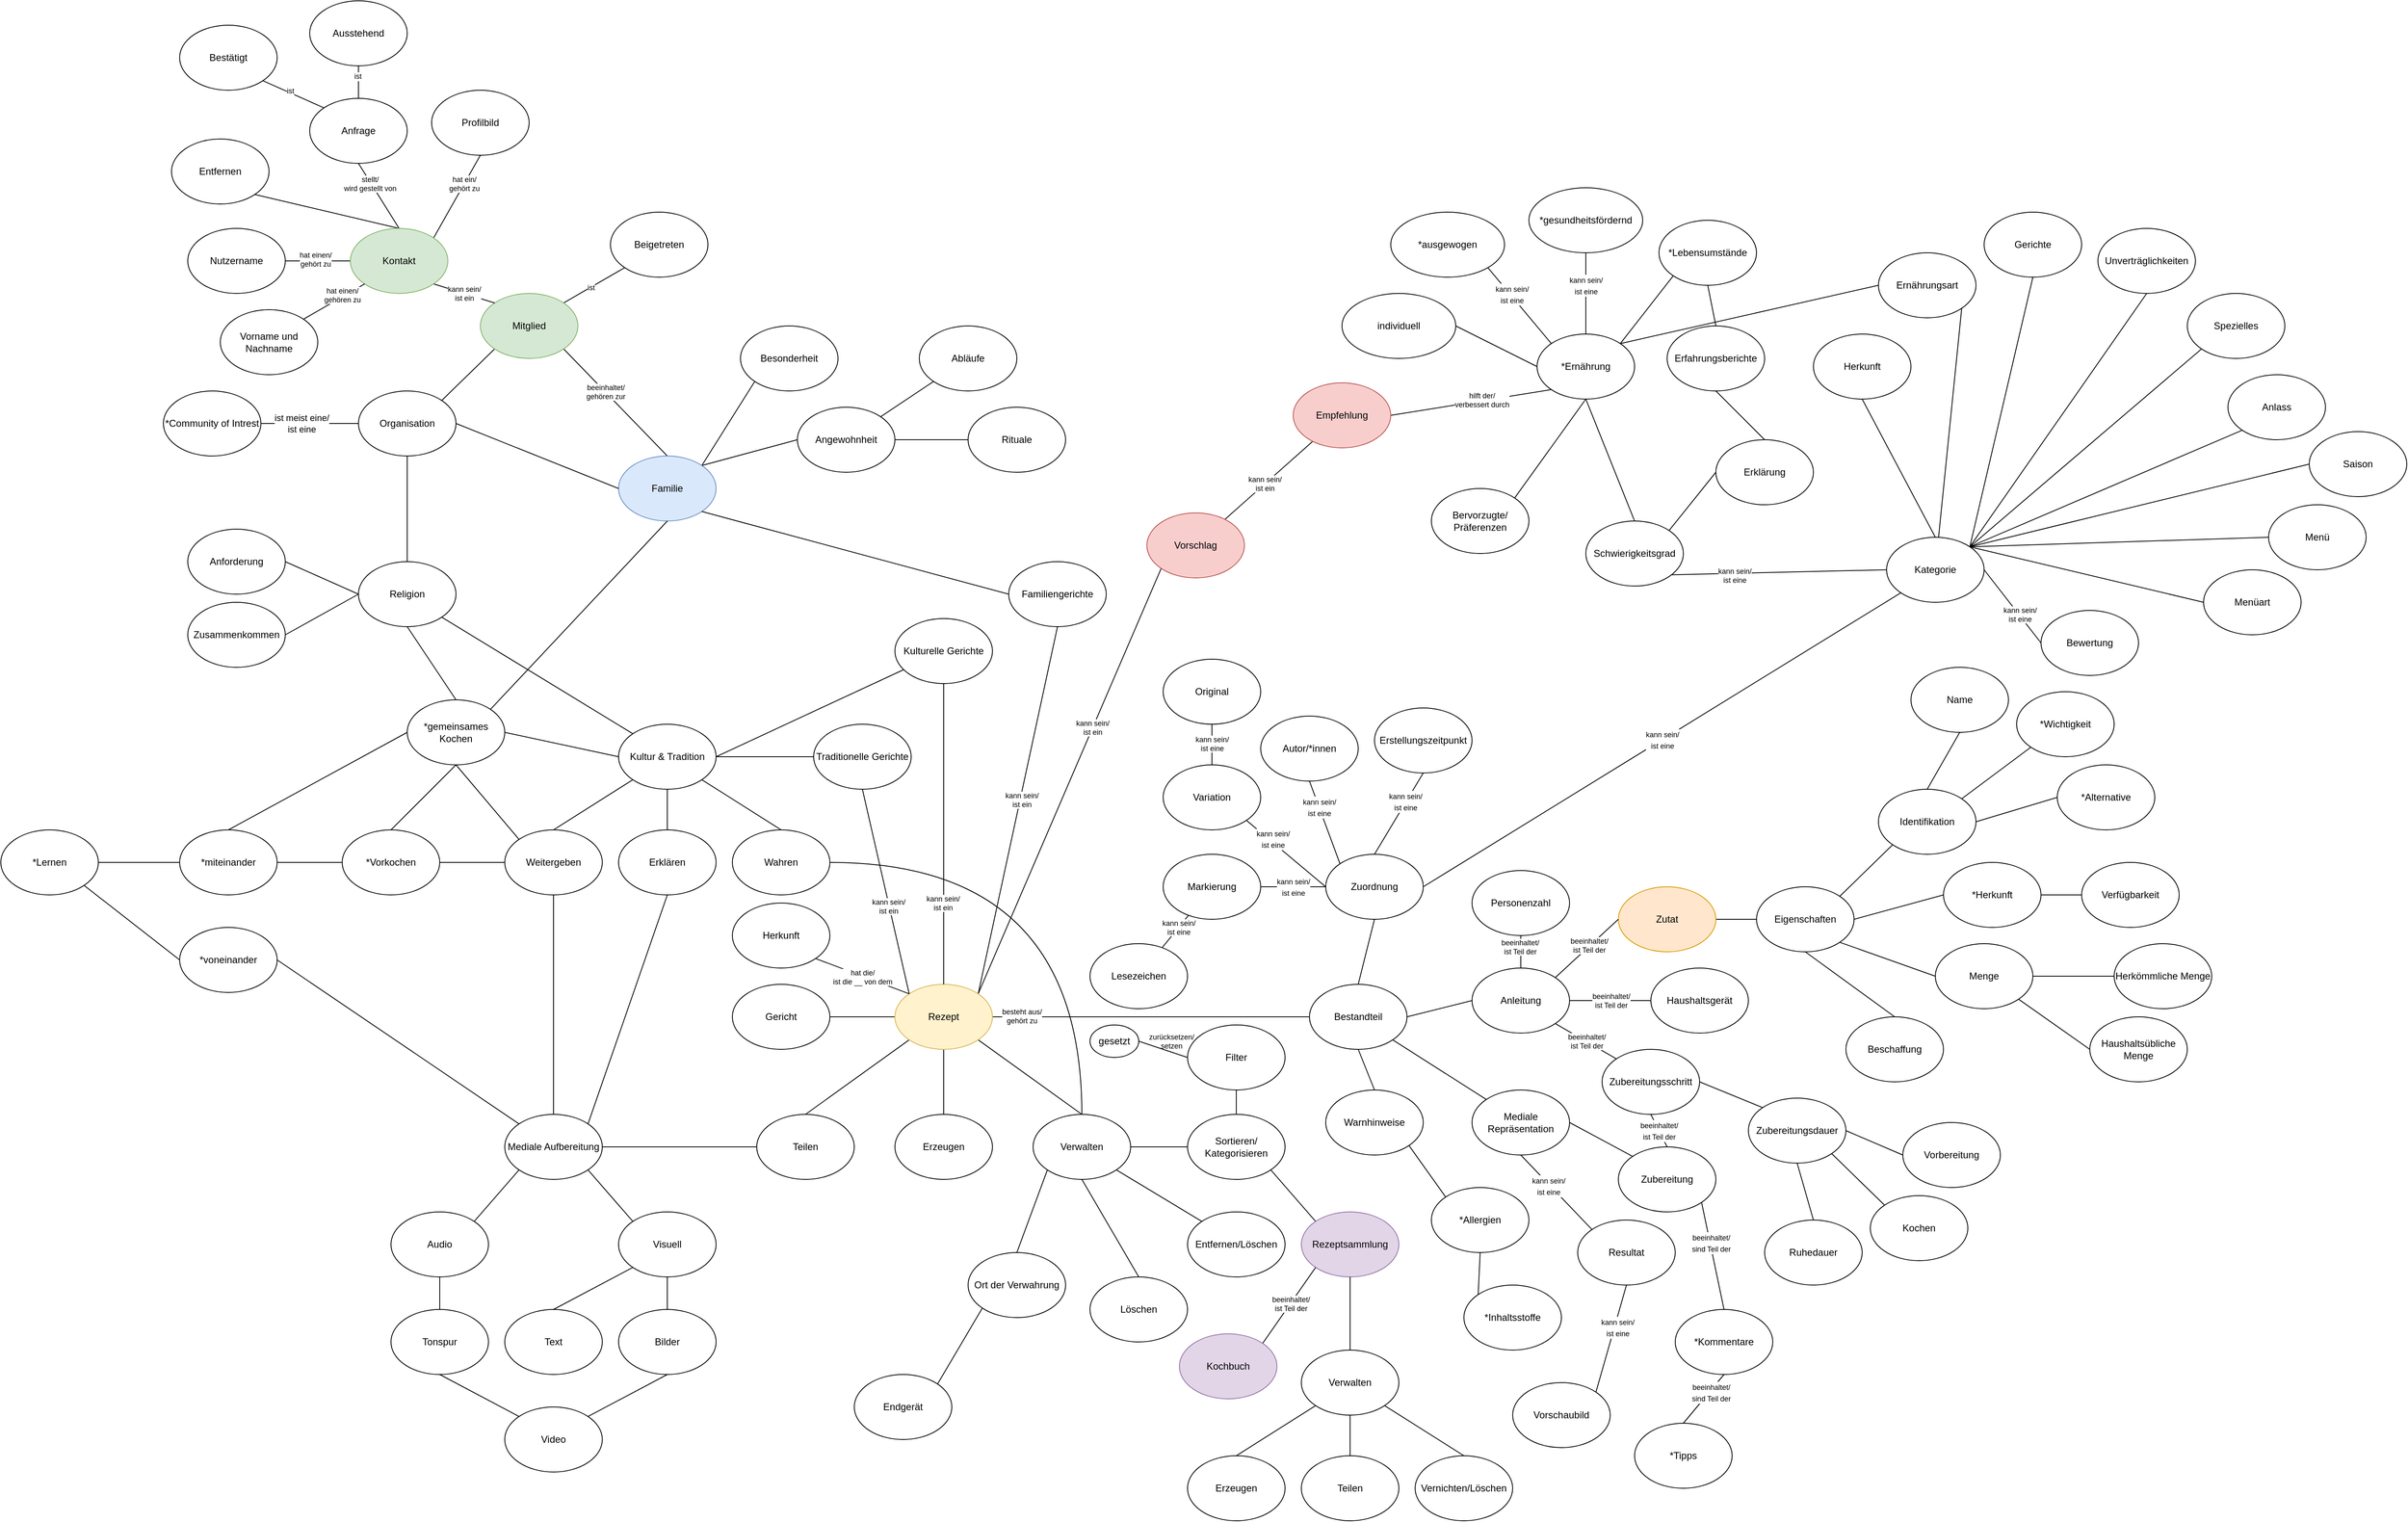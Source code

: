 <mxfile>
    <diagram id="gxQ1R-vnR4JIR3kSXCwo" name="V1">
        <mxGraphModel dx="1496" dy="2884" grid="1" gridSize="10" guides="1" tooltips="1" connect="1" arrows="1" fold="1" page="0" pageScale="1" pageWidth="827" pageHeight="1169" math="0" shadow="0">
            <root>
                <mxCell id="0"/>
                <mxCell id="1" parent="0"/>
                <mxCell id="6" style="rounded=0;orthogonalLoop=1;jettySize=auto;html=1;exitX=0.5;exitY=0;exitDx=0;exitDy=0;entryX=0;entryY=1;entryDx=0;entryDy=0;endArrow=none;endFill=0;" parent="1" source="2" target="5" edge="1">
                    <mxGeometry relative="1" as="geometry"/>
                </mxCell>
                <mxCell id="50" style="edgeStyle=none;rounded=0;orthogonalLoop=1;jettySize=auto;html=1;exitX=0;exitY=0.5;exitDx=0;exitDy=0;entryX=1;entryY=0.5;entryDx=0;entryDy=0;endArrow=none;endFill=0;" parent="1" source="2" target="32" edge="1">
                    <mxGeometry relative="1" as="geometry"/>
                </mxCell>
                <mxCell id="2" value="Teilen" style="ellipse;whiteSpace=wrap;html=1;" parent="1" vertex="1">
                    <mxGeometry x="770" y="160" width="120" height="80" as="geometry"/>
                </mxCell>
                <mxCell id="7" style="edgeStyle=none;rounded=0;orthogonalLoop=1;jettySize=auto;html=1;exitX=0.5;exitY=0;exitDx=0;exitDy=0;entryX=0.5;entryY=1;entryDx=0;entryDy=0;endArrow=none;endFill=0;" parent="1" source="3" target="5" edge="1">
                    <mxGeometry relative="1" as="geometry"/>
                </mxCell>
                <mxCell id="3" value="Erzeugen" style="ellipse;whiteSpace=wrap;html=1;" parent="1" vertex="1">
                    <mxGeometry x="940" y="160" width="120" height="80" as="geometry"/>
                </mxCell>
                <mxCell id="8" style="edgeStyle=none;rounded=0;orthogonalLoop=1;jettySize=auto;html=1;exitX=0.5;exitY=0;exitDx=0;exitDy=0;entryX=1;entryY=1;entryDx=0;entryDy=0;endArrow=none;endFill=0;" parent="1" source="4" target="5" edge="1">
                    <mxGeometry relative="1" as="geometry"/>
                </mxCell>
                <mxCell id="12" style="edgeStyle=none;rounded=0;orthogonalLoop=1;jettySize=auto;html=1;exitX=1;exitY=0.5;exitDx=0;exitDy=0;entryX=0;entryY=0.5;entryDx=0;entryDy=0;endArrow=none;endFill=0;" parent="1" source="4" target="9" edge="1">
                    <mxGeometry relative="1" as="geometry"/>
                </mxCell>
                <mxCell id="13" style="edgeStyle=none;rounded=0;orthogonalLoop=1;jettySize=auto;html=1;exitX=1;exitY=1;exitDx=0;exitDy=0;entryX=0;entryY=0;entryDx=0;entryDy=0;endArrow=none;endFill=0;" parent="1" source="4" target="10" edge="1">
                    <mxGeometry relative="1" as="geometry"/>
                </mxCell>
                <mxCell id="14" style="edgeStyle=none;rounded=0;orthogonalLoop=1;jettySize=auto;html=1;exitX=0.5;exitY=1;exitDx=0;exitDy=0;entryX=0.5;entryY=0;entryDx=0;entryDy=0;endArrow=none;endFill=0;" parent="1" source="4" target="11" edge="1">
                    <mxGeometry relative="1" as="geometry"/>
                </mxCell>
                <mxCell id="16" style="edgeStyle=none;rounded=0;orthogonalLoop=1;jettySize=auto;html=1;exitX=0;exitY=1;exitDx=0;exitDy=0;entryX=0.5;entryY=0;entryDx=0;entryDy=0;endArrow=none;endFill=0;" parent="1" source="4" target="15" edge="1">
                    <mxGeometry relative="1" as="geometry"/>
                </mxCell>
                <mxCell id="4" value="Verwalten" style="ellipse;whiteSpace=wrap;html=1;" parent="1" vertex="1">
                    <mxGeometry x="1110" y="160" width="120" height="80" as="geometry"/>
                </mxCell>
                <mxCell id="53" style="edgeStyle=none;rounded=0;orthogonalLoop=1;jettySize=auto;html=1;exitX=1;exitY=0;exitDx=0;exitDy=0;entryX=0.5;entryY=1;entryDx=0;entryDy=0;endArrow=none;endFill=0;" parent="1" source="5" target="25" edge="1">
                    <mxGeometry relative="1" as="geometry"/>
                </mxCell>
                <mxCell id="o_Oiny7sxUWtTBWbeoVe-261" value="kann sein/&lt;br&gt;ist ein" style="edgeLabel;html=1;align=center;verticalAlign=middle;resizable=0;points=[];fontSize=9;" parent="53" vertex="1" connectable="0">
                    <mxGeometry x="0.059" y="-2" relative="1" as="geometry">
                        <mxPoint as="offset"/>
                    </mxGeometry>
                </mxCell>
                <mxCell id="57" style="edgeStyle=orthogonalEdgeStyle;curved=1;rounded=0;orthogonalLoop=1;jettySize=auto;html=1;exitX=1;exitY=0.5;exitDx=0;exitDy=0;entryX=0;entryY=0.5;entryDx=0;entryDy=0;endArrow=none;endFill=0;" parent="1" source="5" target="56" edge="1">
                    <mxGeometry relative="1" as="geometry"/>
                </mxCell>
                <mxCell id="o_Oiny7sxUWtTBWbeoVe-263" value="besteht aus/&lt;br&gt;gehört zu" style="edgeLabel;html=1;align=center;verticalAlign=middle;resizable=0;points=[];fontSize=9;" parent="57" vertex="1" connectable="0">
                    <mxGeometry x="-0.817" y="1" relative="1" as="geometry">
                        <mxPoint as="offset"/>
                    </mxGeometry>
                </mxCell>
                <mxCell id="91" value="" style="edgeStyle=none;rounded=0;orthogonalLoop=1;jettySize=auto;html=1;endArrow=none;endFill=0;" parent="1" source="5" target="90" edge="1">
                    <mxGeometry relative="1" as="geometry"/>
                </mxCell>
                <mxCell id="o_Oiny7sxUWtTBWbeoVe-210" style="edgeStyle=none;rounded=0;orthogonalLoop=1;jettySize=auto;html=1;exitX=1;exitY=0;exitDx=0;exitDy=0;entryX=0;entryY=1;entryDx=0;entryDy=0;endArrow=none;endFill=0;" parent="1" source="5" target="o_Oiny7sxUWtTBWbeoVe-208" edge="1">
                    <mxGeometry relative="1" as="geometry"/>
                </mxCell>
                <mxCell id="o_Oiny7sxUWtTBWbeoVe-243" value="kann sein/&lt;br&gt;ist ein" style="edgeLabel;html=1;align=center;verticalAlign=middle;resizable=0;points=[];fontSize=9;" parent="o_Oiny7sxUWtTBWbeoVe-210" vertex="1" connectable="0">
                    <mxGeometry x="0.252" y="1" relative="1" as="geometry">
                        <mxPoint as="offset"/>
                    </mxGeometry>
                </mxCell>
                <mxCell id="5" value="Rezept" style="ellipse;whiteSpace=wrap;html=1;fillColor=#fff2cc;strokeColor=#d6b656;" parent="1" vertex="1">
                    <mxGeometry x="940" width="120" height="80" as="geometry"/>
                </mxCell>
                <mxCell id="104" style="edgeStyle=none;rounded=0;orthogonalLoop=1;jettySize=auto;html=1;exitX=1;exitY=1;exitDx=0;exitDy=0;entryX=0;entryY=0;entryDx=0;entryDy=0;endArrow=none;endFill=0;" parent="1" source="9" target="103" edge="1">
                    <mxGeometry relative="1" as="geometry"/>
                </mxCell>
                <mxCell id="o_Oiny7sxUWtTBWbeoVe-207" value="" style="edgeStyle=none;rounded=0;orthogonalLoop=1;jettySize=auto;html=1;endArrow=none;endFill=0;" parent="1" source="9" target="o_Oiny7sxUWtTBWbeoVe-206" edge="1">
                    <mxGeometry relative="1" as="geometry"/>
                </mxCell>
                <mxCell id="9" value="Sortieren/&lt;br&gt;Kategorisieren" style="ellipse;whiteSpace=wrap;html=1;" parent="1" vertex="1">
                    <mxGeometry x="1300" y="160" width="120" height="80" as="geometry"/>
                </mxCell>
                <mxCell id="10" value="Entfernen/Löschen" style="ellipse;whiteSpace=wrap;html=1;" parent="1" vertex="1">
                    <mxGeometry x="1300" y="280" width="120" height="80" as="geometry"/>
                </mxCell>
                <mxCell id="11" value="Löschen" style="ellipse;whiteSpace=wrap;html=1;" parent="1" vertex="1">
                    <mxGeometry x="1180" y="360" width="120" height="80" as="geometry"/>
                </mxCell>
                <mxCell id="15" value="Ort der Verwahrung" style="ellipse;whiteSpace=wrap;html=1;" parent="1" vertex="1">
                    <mxGeometry x="1030" y="330" width="120" height="80" as="geometry"/>
                </mxCell>
                <mxCell id="184" style="edgeStyle=none;rounded=0;orthogonalLoop=1;jettySize=auto;html=1;exitX=1;exitY=0;exitDx=0;exitDy=0;entryX=0;entryY=1;entryDx=0;entryDy=0;endArrow=none;endFill=0;" parent="1" source="17" target="183" edge="1">
                    <mxGeometry relative="1" as="geometry"/>
                </mxCell>
                <mxCell id="186" style="edgeStyle=none;rounded=0;orthogonalLoop=1;jettySize=auto;html=1;exitX=1;exitY=0;exitDx=0;exitDy=0;entryX=0;entryY=0.5;entryDx=0;entryDy=0;endArrow=none;endFill=0;" parent="1" source="17" target="185" edge="1">
                    <mxGeometry relative="1" as="geometry"/>
                </mxCell>
                <mxCell id="o_Oiny7sxUWtTBWbeoVe-200" style="rounded=0;orthogonalLoop=1;jettySize=auto;html=1;exitX=0.5;exitY=0;exitDx=0;exitDy=0;entryX=1;entryY=1;entryDx=0;entryDy=0;endArrow=none;endFill=0;" parent="1" source="17" target="88" edge="1">
                    <mxGeometry relative="1" as="geometry"/>
                </mxCell>
                <mxCell id="o_Oiny7sxUWtTBWbeoVe-258" value="beeinhaltet/&lt;br&gt;gehören zur" style="edgeLabel;html=1;align=center;verticalAlign=middle;resizable=0;points=[];fontSize=9;" parent="o_Oiny7sxUWtTBWbeoVe-200" vertex="1" connectable="0">
                    <mxGeometry x="0.198" y="-1" relative="1" as="geometry">
                        <mxPoint as="offset"/>
                    </mxGeometry>
                </mxCell>
                <mxCell id="17" value="Familie" style="ellipse;whiteSpace=wrap;html=1;fillColor=#dae8fc;strokeColor=#6c8ebf;" parent="1" vertex="1">
                    <mxGeometry x="600" y="-650" width="120" height="80" as="geometry"/>
                </mxCell>
                <mxCell id="22" style="edgeStyle=none;rounded=0;orthogonalLoop=1;jettySize=auto;html=1;exitX=0;exitY=1;exitDx=0;exitDy=0;entryX=0.5;entryY=0;entryDx=0;entryDy=0;endArrow=none;endFill=0;" parent="1" source="18" target="19" edge="1">
                    <mxGeometry relative="1" as="geometry"/>
                </mxCell>
                <mxCell id="23" style="edgeStyle=none;rounded=0;orthogonalLoop=1;jettySize=auto;html=1;exitX=0.5;exitY=1;exitDx=0;exitDy=0;entryX=0.5;entryY=0;entryDx=0;entryDy=0;endArrow=none;endFill=0;" parent="1" source="18" target="20" edge="1">
                    <mxGeometry relative="1" as="geometry"/>
                </mxCell>
                <mxCell id="24" style="edgeStyle=none;rounded=0;orthogonalLoop=1;jettySize=auto;html=1;exitX=1;exitY=1;exitDx=0;exitDy=0;entryX=0.5;entryY=0;entryDx=0;entryDy=0;endArrow=none;endFill=0;" parent="1" source="18" target="21" edge="1">
                    <mxGeometry relative="1" as="geometry"/>
                </mxCell>
                <mxCell id="29" value="" style="edgeStyle=none;rounded=0;orthogonalLoop=1;jettySize=auto;html=1;endArrow=none;endFill=0;" parent="1" source="18" target="28" edge="1">
                    <mxGeometry relative="1" as="geometry"/>
                </mxCell>
                <mxCell id="31" value="" style="edgeStyle=none;rounded=0;orthogonalLoop=1;jettySize=auto;html=1;endArrow=none;endFill=0;exitX=1;exitY=0.5;exitDx=0;exitDy=0;" parent="1" source="18" target="30" edge="1">
                    <mxGeometry relative="1" as="geometry"/>
                </mxCell>
                <mxCell id="18" value="Kultur &amp;amp; Tradition" style="ellipse;whiteSpace=wrap;html=1;" parent="1" vertex="1">
                    <mxGeometry x="600" y="-320" width="120" height="80" as="geometry"/>
                </mxCell>
                <mxCell id="49" style="edgeStyle=none;rounded=0;orthogonalLoop=1;jettySize=auto;html=1;exitX=0.5;exitY=1;exitDx=0;exitDy=0;entryX=0.5;entryY=0;entryDx=0;entryDy=0;endArrow=none;endFill=0;" parent="1" source="19" target="32" edge="1">
                    <mxGeometry relative="1" as="geometry"/>
                </mxCell>
                <mxCell id="138" value="" style="edgeStyle=none;rounded=0;orthogonalLoop=1;jettySize=auto;html=1;endArrow=none;endFill=0;" parent="1" source="19" target="137" edge="1">
                    <mxGeometry relative="1" as="geometry"/>
                </mxCell>
                <mxCell id="19" value="Weitergeben" style="ellipse;whiteSpace=wrap;html=1;" parent="1" vertex="1">
                    <mxGeometry x="460" y="-190" width="120" height="80" as="geometry"/>
                </mxCell>
                <mxCell id="54" style="edgeStyle=none;rounded=0;orthogonalLoop=1;jettySize=auto;html=1;exitX=0.5;exitY=1;exitDx=0;exitDy=0;entryX=1;entryY=0;entryDx=0;entryDy=0;endArrow=none;endFill=0;" parent="1" source="20" target="32" edge="1">
                    <mxGeometry relative="1" as="geometry"/>
                </mxCell>
                <mxCell id="20" value="Erklären" style="ellipse;whiteSpace=wrap;html=1;" parent="1" vertex="1">
                    <mxGeometry x="600" y="-190" width="120" height="80" as="geometry"/>
                </mxCell>
                <mxCell id="55" style="edgeStyle=orthogonalEdgeStyle;rounded=0;orthogonalLoop=1;jettySize=auto;html=1;exitX=1;exitY=0.5;exitDx=0;exitDy=0;entryX=0.5;entryY=0;entryDx=0;entryDy=0;endArrow=none;endFill=0;curved=1;" parent="1" source="21" target="4" edge="1">
                    <mxGeometry relative="1" as="geometry"/>
                </mxCell>
                <mxCell id="21" value="Wahren" style="ellipse;whiteSpace=wrap;html=1;" parent="1" vertex="1">
                    <mxGeometry x="740" y="-190" width="120" height="80" as="geometry"/>
                </mxCell>
                <mxCell id="26" style="edgeStyle=none;rounded=0;orthogonalLoop=1;jettySize=auto;html=1;exitX=0;exitY=0.5;exitDx=0;exitDy=0;entryX=1;entryY=1;entryDx=0;entryDy=0;endArrow=none;endFill=0;" parent="1" source="25" target="17" edge="1">
                    <mxGeometry relative="1" as="geometry"/>
                </mxCell>
                <mxCell id="25" value="Familiengerichte" style="ellipse;whiteSpace=wrap;html=1;" parent="1" vertex="1">
                    <mxGeometry x="1080" y="-520" width="120" height="80" as="geometry"/>
                </mxCell>
                <mxCell id="51" style="edgeStyle=none;rounded=0;orthogonalLoop=1;jettySize=auto;html=1;exitX=0.5;exitY=1;exitDx=0;exitDy=0;entryX=0;entryY=0;entryDx=0;entryDy=0;endArrow=none;endFill=0;" parent="1" source="28" target="5" edge="1">
                    <mxGeometry relative="1" as="geometry"/>
                </mxCell>
                <mxCell id="o_Oiny7sxUWtTBWbeoVe-259" value="kann sein/&lt;br&gt;ist ein" style="edgeLabel;html=1;align=center;verticalAlign=middle;resizable=0;points=[];fontSize=9;" parent="51" vertex="1" connectable="0">
                    <mxGeometry x="0.142" y="-1" relative="1" as="geometry">
                        <mxPoint as="offset"/>
                    </mxGeometry>
                </mxCell>
                <mxCell id="28" value="Traditionelle Gerichte" style="ellipse;whiteSpace=wrap;html=1;" parent="1" vertex="1">
                    <mxGeometry x="840" y="-320" width="120" height="80" as="geometry"/>
                </mxCell>
                <mxCell id="52" style="edgeStyle=none;rounded=0;orthogonalLoop=1;jettySize=auto;html=1;exitX=0.5;exitY=1;exitDx=0;exitDy=0;entryX=0.5;entryY=0;entryDx=0;entryDy=0;endArrow=none;endFill=0;" parent="1" source="30" target="5" edge="1">
                    <mxGeometry relative="1" as="geometry"/>
                </mxCell>
                <mxCell id="o_Oiny7sxUWtTBWbeoVe-260" value="kann sein/&lt;br&gt;ist ein" style="edgeLabel;html=1;align=center;verticalAlign=middle;resizable=0;points=[];fontSize=9;" parent="52" vertex="1" connectable="0">
                    <mxGeometry x="0.46" y="-1" relative="1" as="geometry">
                        <mxPoint as="offset"/>
                    </mxGeometry>
                </mxCell>
                <mxCell id="30" value="Kulturelle Gerichte" style="ellipse;whiteSpace=wrap;html=1;" parent="1" vertex="1">
                    <mxGeometry x="940" y="-450" width="120" height="80" as="geometry"/>
                </mxCell>
                <mxCell id="40" style="edgeStyle=none;rounded=0;orthogonalLoop=1;jettySize=auto;html=1;exitX=0;exitY=1;exitDx=0;exitDy=0;entryX=1;entryY=0;entryDx=0;entryDy=0;endArrow=none;endFill=0;" parent="1" source="32" target="34" edge="1">
                    <mxGeometry relative="1" as="geometry"/>
                </mxCell>
                <mxCell id="41" style="edgeStyle=none;rounded=0;orthogonalLoop=1;jettySize=auto;html=1;exitX=1;exitY=1;exitDx=0;exitDy=0;entryX=0;entryY=0;entryDx=0;entryDy=0;endArrow=none;endFill=0;" parent="1" source="32" target="35" edge="1">
                    <mxGeometry relative="1" as="geometry"/>
                </mxCell>
                <mxCell id="32" value="Mediale Aufbereitung" style="ellipse;whiteSpace=wrap;html=1;" parent="1" vertex="1">
                    <mxGeometry x="460" y="160" width="120" height="80" as="geometry"/>
                </mxCell>
                <mxCell id="33" value="Text" style="ellipse;whiteSpace=wrap;html=1;" parent="1" vertex="1">
                    <mxGeometry x="460" y="400" width="120" height="80" as="geometry"/>
                </mxCell>
                <mxCell id="42" style="edgeStyle=none;rounded=0;orthogonalLoop=1;jettySize=auto;html=1;exitX=0.5;exitY=1;exitDx=0;exitDy=0;entryX=0.5;entryY=0;entryDx=0;entryDy=0;endArrow=none;endFill=0;" parent="1" source="34" target="37" edge="1">
                    <mxGeometry relative="1" as="geometry"/>
                </mxCell>
                <mxCell id="34" value="Audio" style="ellipse;whiteSpace=wrap;html=1;" parent="1" vertex="1">
                    <mxGeometry x="320" y="280" width="120" height="80" as="geometry"/>
                </mxCell>
                <mxCell id="43" style="edgeStyle=none;rounded=0;orthogonalLoop=1;jettySize=auto;html=1;exitX=0.5;exitY=1;exitDx=0;exitDy=0;entryX=0.5;entryY=0;entryDx=0;entryDy=0;endArrow=none;endFill=0;" parent="1" source="35" target="38" edge="1">
                    <mxGeometry relative="1" as="geometry"/>
                </mxCell>
                <mxCell id="44" style="edgeStyle=none;rounded=0;orthogonalLoop=1;jettySize=auto;html=1;exitX=0;exitY=1;exitDx=0;exitDy=0;entryX=0.5;entryY=0;entryDx=0;entryDy=0;endArrow=none;endFill=0;" parent="1" source="35" target="33" edge="1">
                    <mxGeometry relative="1" as="geometry"/>
                </mxCell>
                <mxCell id="35" value="Visuell" style="ellipse;whiteSpace=wrap;html=1;" parent="1" vertex="1">
                    <mxGeometry x="600" y="280" width="120" height="80" as="geometry"/>
                </mxCell>
                <mxCell id="45" style="edgeStyle=none;rounded=0;orthogonalLoop=1;jettySize=auto;html=1;exitX=0.5;exitY=1;exitDx=0;exitDy=0;entryX=0;entryY=0;entryDx=0;entryDy=0;endArrow=none;endFill=0;" parent="1" source="37" target="39" edge="1">
                    <mxGeometry relative="1" as="geometry"/>
                </mxCell>
                <mxCell id="37" value="Tonspur" style="ellipse;whiteSpace=wrap;html=1;" parent="1" vertex="1">
                    <mxGeometry x="320" y="400" width="120" height="80" as="geometry"/>
                </mxCell>
                <mxCell id="46" style="edgeStyle=none;rounded=0;orthogonalLoop=1;jettySize=auto;html=1;exitX=0.5;exitY=1;exitDx=0;exitDy=0;entryX=1;entryY=0;entryDx=0;entryDy=0;endArrow=none;endFill=0;" parent="1" source="38" target="39" edge="1">
                    <mxGeometry relative="1" as="geometry"/>
                </mxCell>
                <mxCell id="38" value="Bilder" style="ellipse;whiteSpace=wrap;html=1;" parent="1" vertex="1">
                    <mxGeometry x="600" y="400" width="120" height="80" as="geometry"/>
                </mxCell>
                <mxCell id="39" value="Video" style="ellipse;whiteSpace=wrap;html=1;" parent="1" vertex="1">
                    <mxGeometry x="460" y="520" width="120" height="80" as="geometry"/>
                </mxCell>
                <mxCell id="48" style="edgeStyle=none;rounded=0;orthogonalLoop=1;jettySize=auto;html=1;exitX=1;exitY=1;exitDx=0;exitDy=0;entryX=0;entryY=0;entryDx=0;entryDy=0;endArrow=none;endFill=0;" parent="1" source="47" target="18" edge="1">
                    <mxGeometry relative="1" as="geometry"/>
                </mxCell>
                <mxCell id="47" value="Religion" style="ellipse;whiteSpace=wrap;html=1;" parent="1" vertex="1">
                    <mxGeometry x="280" y="-520" width="120" height="80" as="geometry"/>
                </mxCell>
                <mxCell id="71" style="edgeStyle=none;rounded=0;orthogonalLoop=1;jettySize=auto;html=1;exitX=0.5;exitY=0;exitDx=0;exitDy=0;entryX=0.5;entryY=1;entryDx=0;entryDy=0;endArrow=none;endFill=0;" parent="1" source="56" target="63" edge="1">
                    <mxGeometry relative="1" as="geometry"/>
                </mxCell>
                <mxCell id="72" style="edgeStyle=none;rounded=0;orthogonalLoop=1;jettySize=auto;html=1;exitX=1;exitY=0.5;exitDx=0;exitDy=0;entryX=0;entryY=0.5;entryDx=0;entryDy=0;endArrow=none;endFill=0;" parent="1" source="56" target="62" edge="1">
                    <mxGeometry relative="1" as="geometry"/>
                </mxCell>
                <mxCell id="77" style="edgeStyle=none;rounded=0;orthogonalLoop=1;jettySize=auto;html=1;exitX=1;exitY=1;exitDx=0;exitDy=0;entryX=0;entryY=0;entryDx=0;entryDy=0;endArrow=none;endFill=0;" parent="1" source="56" target="76" edge="1">
                    <mxGeometry relative="1" as="geometry"/>
                </mxCell>
                <mxCell id="162" style="edgeStyle=none;rounded=0;orthogonalLoop=1;jettySize=auto;html=1;exitX=0.5;exitY=1;exitDx=0;exitDy=0;entryX=0.5;entryY=0;entryDx=0;entryDy=0;endArrow=none;endFill=0;" parent="1" source="56" target="161" edge="1">
                    <mxGeometry relative="1" as="geometry"/>
                </mxCell>
                <mxCell id="56" value="Bestandteil" style="ellipse;whiteSpace=wrap;html=1;" parent="1" vertex="1">
                    <mxGeometry x="1450" width="120" height="80" as="geometry"/>
                </mxCell>
                <mxCell id="58" value="Autor/*innen" style="ellipse;whiteSpace=wrap;html=1;" parent="1" vertex="1">
                    <mxGeometry x="1390" y="-330" width="120" height="80" as="geometry"/>
                </mxCell>
                <mxCell id="70" value="&lt;span style=&quot;font-size: 9px&quot;&gt;kann sein/&lt;/span&gt;&lt;br style=&quot;font-size: 9px&quot;&gt;&lt;span style=&quot;font-size: 9px&quot;&gt;ist eine&lt;/span&gt;" style="edgeStyle=none;rounded=0;orthogonalLoop=1;jettySize=auto;html=1;exitX=0;exitY=1;exitDx=0;exitDy=0;entryX=1;entryY=0.5;entryDx=0;entryDy=0;endArrow=none;endFill=0;" parent="1" source="59" target="63" edge="1">
                    <mxGeometry relative="1" as="geometry"/>
                </mxCell>
                <mxCell id="101" style="edgeStyle=none;rounded=0;orthogonalLoop=1;jettySize=auto;html=1;exitX=0;exitY=0.5;exitDx=0;exitDy=0;entryX=0;entryY=1;entryDx=0;entryDy=0;endArrow=none;endFill=0;" parent="1" source="59" target="96" edge="1">
                    <mxGeometry relative="1" as="geometry"/>
                </mxCell>
                <mxCell id="o_Oiny7sxUWtTBWbeoVe-266" value="kann sein/&lt;br&gt;ist eine" style="edgeLabel;html=1;align=center;verticalAlign=middle;resizable=0;points=[];fontSize=9;" parent="101" vertex="1" connectable="0">
                    <mxGeometry x="0.062" y="2" relative="1" as="geometry">
                        <mxPoint as="offset"/>
                    </mxGeometry>
                </mxCell>
                <mxCell id="o_Oiny7sxUWtTBWbeoVe-215" style="edgeStyle=none;rounded=0;orthogonalLoop=1;jettySize=auto;html=1;exitX=1;exitY=0.5;exitDx=0;exitDy=0;endArrow=none;endFill=0;entryX=0;entryY=0.5;entryDx=0;entryDy=0;" parent="1" source="59" target="o_Oiny7sxUWtTBWbeoVe-216" edge="1">
                    <mxGeometry relative="1" as="geometry">
                        <mxPoint x="1920" y="-210" as="targetPoint"/>
                    </mxGeometry>
                </mxCell>
                <mxCell id="o_Oiny7sxUWtTBWbeoVe-267" value="kann sein/&lt;br&gt;ist eine" style="edgeLabel;html=1;align=center;verticalAlign=middle;resizable=0;points=[];fontSize=9;" parent="o_Oiny7sxUWtTBWbeoVe-215" vertex="1" connectable="0">
                    <mxGeometry x="0.224" y="1" relative="1" as="geometry">
                        <mxPoint as="offset"/>
                    </mxGeometry>
                </mxCell>
                <mxCell id="59" value="Kategorie" style="ellipse;whiteSpace=wrap;html=1;" parent="1" vertex="1">
                    <mxGeometry x="2160" y="-550" width="120" height="80" as="geometry"/>
                </mxCell>
                <mxCell id="123" style="edgeStyle=none;rounded=0;orthogonalLoop=1;jettySize=auto;html=1;exitX=1;exitY=0.5;exitDx=0;exitDy=0;entryX=0;entryY=0.5;entryDx=0;entryDy=0;endArrow=none;endFill=0;" parent="1" source="60" target="122" edge="1">
                    <mxGeometry relative="1" as="geometry"/>
                </mxCell>
                <mxCell id="60" value="Zutat" style="ellipse;whiteSpace=wrap;html=1;fillColor=#ffe6cc;strokeColor=#d79b00;" parent="1" vertex="1">
                    <mxGeometry x="1830" y="-120" width="120" height="80" as="geometry"/>
                </mxCell>
                <mxCell id="153" style="edgeStyle=none;rounded=0;orthogonalLoop=1;jettySize=auto;html=1;exitX=1;exitY=0.5;exitDx=0;exitDy=0;endArrow=none;endFill=0;entryX=0;entryY=0;entryDx=0;entryDy=0;" parent="1" source="61" target="154" edge="1">
                    <mxGeometry relative="1" as="geometry">
                        <mxPoint x="2010" y="170" as="targetPoint"/>
                    </mxGeometry>
                </mxCell>
                <mxCell id="61" value="Zubereitungsschritt" style="ellipse;whiteSpace=wrap;html=1;" parent="1" vertex="1">
                    <mxGeometry x="1810" y="80" width="120" height="80" as="geometry"/>
                </mxCell>
                <mxCell id="73" style="edgeStyle=none;rounded=0;orthogonalLoop=1;jettySize=auto;html=1;exitX=1;exitY=0;exitDx=0;exitDy=0;entryX=0;entryY=0.5;entryDx=0;entryDy=0;endArrow=none;endFill=0;" parent="1" source="62" target="60" edge="1">
                    <mxGeometry relative="1" as="geometry"/>
                </mxCell>
                <mxCell id="o_Oiny7sxUWtTBWbeoVe-247" value="beeinhaltet/&lt;br&gt;ist Teil der" style="edgeLabel;html=1;align=center;verticalAlign=middle;resizable=0;points=[];fontSize=9;" parent="73" vertex="1" connectable="0">
                    <mxGeometry x="0.087" y="1" relative="1" as="geometry">
                        <mxPoint as="offset"/>
                    </mxGeometry>
                </mxCell>
                <mxCell id="74" style="edgeStyle=none;rounded=0;orthogonalLoop=1;jettySize=auto;html=1;exitX=1;exitY=0.5;exitDx=0;exitDy=0;entryX=0;entryY=0.5;entryDx=0;entryDy=0;endArrow=none;endFill=0;" parent="1" source="62" target="66" edge="1">
                    <mxGeometry relative="1" as="geometry"/>
                </mxCell>
                <mxCell id="o_Oiny7sxUWtTBWbeoVe-249" value="beeinhaltet/&lt;br&gt;ist Teil der" style="edgeLabel;html=1;align=center;verticalAlign=middle;resizable=0;points=[];fontSize=9;" parent="74" vertex="1" connectable="0">
                    <mxGeometry x="-0.272" y="1" relative="1" as="geometry">
                        <mxPoint x="14" y="1" as="offset"/>
                    </mxGeometry>
                </mxCell>
                <mxCell id="75" style="edgeStyle=none;rounded=0;orthogonalLoop=1;jettySize=auto;html=1;exitX=1;exitY=1;exitDx=0;exitDy=0;entryX=0;entryY=0;entryDx=0;entryDy=0;endArrow=none;endFill=0;" parent="1" source="62" target="61" edge="1">
                    <mxGeometry relative="1" as="geometry"/>
                </mxCell>
                <mxCell id="o_Oiny7sxUWtTBWbeoVe-250" value="beeinhaltet/&lt;br&gt;ist Teil der" style="edgeLabel;html=1;align=center;verticalAlign=middle;resizable=0;points=[];fontSize=9;" parent="75" vertex="1" connectable="0">
                    <mxGeometry x="-0.395" y="2" relative="1" as="geometry">
                        <mxPoint x="14" y="10" as="offset"/>
                    </mxGeometry>
                </mxCell>
                <mxCell id="o_Oiny7sxUWtTBWbeoVe-223" style="edgeStyle=none;rounded=0;orthogonalLoop=1;jettySize=auto;html=1;exitX=0.5;exitY=0;exitDx=0;exitDy=0;entryX=0.5;entryY=1;entryDx=0;entryDy=0;endArrow=none;endFill=0;" parent="1" source="62" target="o_Oiny7sxUWtTBWbeoVe-222" edge="1">
                    <mxGeometry relative="1" as="geometry"/>
                </mxCell>
                <mxCell id="o_Oiny7sxUWtTBWbeoVe-248" value="beeinhaltet/&lt;br&gt;ist Teil der" style="edgeLabel;html=1;align=center;verticalAlign=middle;resizable=0;points=[];fontSize=9;" parent="o_Oiny7sxUWtTBWbeoVe-223" vertex="1" connectable="0">
                    <mxGeometry x="0.307" y="1" relative="1" as="geometry">
                        <mxPoint as="offset"/>
                    </mxGeometry>
                </mxCell>
                <mxCell id="62" value="Anleitung" style="ellipse;whiteSpace=wrap;html=1;" parent="1" vertex="1">
                    <mxGeometry x="1650" y="-20" width="120" height="80" as="geometry"/>
                </mxCell>
                <mxCell id="67" style="rounded=0;orthogonalLoop=1;jettySize=auto;html=1;exitX=0;exitY=0;exitDx=0;exitDy=0;entryX=0.5;entryY=1;entryDx=0;entryDy=0;endArrow=none;endFill=0;" parent="1" source="63" target="58" edge="1">
                    <mxGeometry relative="1" as="geometry"/>
                </mxCell>
                <mxCell id="204" value="&lt;span style=&quot;font-size: 9px&quot;&gt;kann sein/&lt;/span&gt;&lt;br style=&quot;font-size: 9px&quot;&gt;&lt;span style=&quot;font-size: 9px&quot;&gt;ist eine&lt;/span&gt;" style="edgeLabel;html=1;align=center;verticalAlign=middle;resizable=0;points=[];" parent="67" vertex="1" connectable="0">
                    <mxGeometry x="0.378" relative="1" as="geometry">
                        <mxPoint as="offset"/>
                    </mxGeometry>
                </mxCell>
                <mxCell id="o_Oiny7sxUWtTBWbeoVe-214" value="" style="edgeStyle=none;rounded=0;orthogonalLoop=1;jettySize=auto;html=1;endArrow=none;endFill=0;" parent="1" source="63" target="o_Oiny7sxUWtTBWbeoVe-213" edge="1">
                    <mxGeometry relative="1" as="geometry"/>
                </mxCell>
                <mxCell id="202" value="&lt;span style=&quot;font-size: 9px&quot;&gt;kann sein/&lt;/span&gt;&lt;br style=&quot;font-size: 9px&quot;&gt;&lt;span style=&quot;font-size: 9px&quot;&gt;ist eine&lt;/span&gt;" style="edgeLabel;html=1;align=center;verticalAlign=middle;resizable=0;points=[];" parent="o_Oiny7sxUWtTBWbeoVe-214" vertex="1" connectable="0">
                    <mxGeometry x="0.283" y="-4" relative="1" as="geometry">
                        <mxPoint x="11" y="4" as="offset"/>
                    </mxGeometry>
                </mxCell>
                <mxCell id="63" value="Zuordnung" style="ellipse;whiteSpace=wrap;html=1;" parent="1" vertex="1">
                    <mxGeometry x="1470" y="-160" width="120" height="80" as="geometry"/>
                </mxCell>
                <mxCell id="68" style="edgeStyle=none;rounded=0;orthogonalLoop=1;jettySize=auto;html=1;exitX=0.5;exitY=1;exitDx=0;exitDy=0;entryX=0.5;entryY=0;entryDx=0;entryDy=0;endArrow=none;endFill=0;" parent="1" source="64" target="63" edge="1">
                    <mxGeometry relative="1" as="geometry"/>
                </mxCell>
                <mxCell id="205" value="&lt;span style=&quot;font-size: 9px&quot;&gt;kann sein/&lt;/span&gt;&lt;br style=&quot;font-size: 9px&quot;&gt;&lt;span style=&quot;font-size: 9px&quot;&gt;ist eine&lt;/span&gt;" style="edgeLabel;html=1;align=center;verticalAlign=middle;resizable=0;points=[];" parent="68" vertex="1" connectable="0">
                    <mxGeometry x="-0.291" y="-1" relative="1" as="geometry">
                        <mxPoint as="offset"/>
                    </mxGeometry>
                </mxCell>
                <mxCell id="64" value="Erstellungszeitpunkt" style="ellipse;whiteSpace=wrap;html=1;" parent="1" vertex="1">
                    <mxGeometry x="1530" y="-340" width="120" height="80" as="geometry"/>
                </mxCell>
                <mxCell id="66" value="Haushaltsgerät" style="ellipse;whiteSpace=wrap;html=1;" parent="1" vertex="1">
                    <mxGeometry x="1870" y="-20" width="120" height="80" as="geometry"/>
                </mxCell>
                <mxCell id="79" style="edgeStyle=none;rounded=0;orthogonalLoop=1;jettySize=auto;html=1;exitX=1;exitY=0.5;exitDx=0;exitDy=0;entryX=0;entryY=0;entryDx=0;entryDy=0;endArrow=none;endFill=0;" parent="1" source="76" target="78" edge="1">
                    <mxGeometry relative="1" as="geometry"/>
                </mxCell>
                <mxCell id="81" style="edgeStyle=none;rounded=0;orthogonalLoop=1;jettySize=auto;html=1;exitX=0.5;exitY=1;exitDx=0;exitDy=0;entryX=0;entryY=0;entryDx=0;entryDy=0;endArrow=none;endFill=0;" parent="1" source="76" target="80" edge="1">
                    <mxGeometry relative="1" as="geometry"/>
                </mxCell>
                <mxCell id="212" value="&lt;span style=&quot;font-size: 9px&quot;&gt;kann sein/&lt;/span&gt;&lt;br style=&quot;font-size: 9px&quot;&gt;&lt;span style=&quot;font-size: 9px&quot;&gt;ist eine&lt;/span&gt;" style="edgeLabel;html=1;align=center;verticalAlign=middle;resizable=0;points=[];" parent="81" vertex="1" connectable="0">
                    <mxGeometry x="-0.2" y="-2" relative="1" as="geometry">
                        <mxPoint as="offset"/>
                    </mxGeometry>
                </mxCell>
                <mxCell id="76" value="Mediale Repräsentation" style="ellipse;whiteSpace=wrap;html=1;" parent="1" vertex="1">
                    <mxGeometry x="1650" y="130" width="120" height="80" as="geometry"/>
                </mxCell>
                <mxCell id="136" style="edgeStyle=none;rounded=0;orthogonalLoop=1;jettySize=auto;html=1;exitX=0.5;exitY=0;exitDx=0;exitDy=0;entryX=0.5;entryY=1;entryDx=0;entryDy=0;endArrow=none;endFill=0;" parent="1" source="78" target="61" edge="1">
                    <mxGeometry relative="1" as="geometry"/>
                </mxCell>
                <mxCell id="210" value="&lt;span style=&quot;font-size: 9px&quot;&gt;beeinhaltet/&lt;/span&gt;&lt;br style=&quot;font-size: 9px&quot;&gt;&lt;span style=&quot;font-size: 9px&quot;&gt;ist Teil der&lt;/span&gt;" style="edgeLabel;html=1;align=center;verticalAlign=middle;resizable=0;points=[];" parent="136" vertex="1" connectable="0">
                    <mxGeometry x="0.27" relative="1" as="geometry">
                        <mxPoint x="2.52" y="5.04" as="offset"/>
                    </mxGeometry>
                </mxCell>
                <mxCell id="178" style="edgeStyle=none;rounded=0;orthogonalLoop=1;jettySize=auto;html=1;exitX=1;exitY=1;exitDx=0;exitDy=0;entryX=0.5;entryY=0;entryDx=0;entryDy=0;endArrow=none;endFill=0;" parent="1" source="78" target="177" edge="1">
                    <mxGeometry relative="1" as="geometry"/>
                </mxCell>
                <mxCell id="211" value="&lt;span style=&quot;font-size: 9px&quot;&gt;beeinhaltet/&lt;/span&gt;&lt;br style=&quot;font-size: 9px&quot;&gt;&lt;span style=&quot;font-size: 9px&quot;&gt;sind Teil der&lt;/span&gt;" style="edgeLabel;html=1;align=center;verticalAlign=middle;resizable=0;points=[];" parent="178" vertex="1" connectable="0">
                    <mxGeometry x="-0.243" y="1" relative="1" as="geometry">
                        <mxPoint as="offset"/>
                    </mxGeometry>
                </mxCell>
                <mxCell id="78" value="Zubereitung" style="ellipse;whiteSpace=wrap;html=1;" parent="1" vertex="1">
                    <mxGeometry x="1830" y="200" width="120" height="80" as="geometry"/>
                </mxCell>
                <mxCell id="o_Oiny7sxUWtTBWbeoVe-228" style="edgeStyle=none;rounded=0;orthogonalLoop=1;jettySize=auto;html=1;exitX=0.5;exitY=1;exitDx=0;exitDy=0;endArrow=none;endFill=0;entryX=1;entryY=0;entryDx=0;entryDy=0;" parent="1" source="80" target="o_Oiny7sxUWtTBWbeoVe-229" edge="1">
                    <mxGeometry relative="1" as="geometry">
                        <mxPoint x="1820" y="500" as="targetPoint"/>
                    </mxGeometry>
                </mxCell>
                <mxCell id="213" value="&lt;span style=&quot;font-size: 9px&quot;&gt;kann sein/&lt;/span&gt;&lt;br style=&quot;font-size: 9px&quot;&gt;&lt;span style=&quot;font-size: 9px&quot;&gt;ist eine&lt;/span&gt;" style="edgeLabel;html=1;align=center;verticalAlign=middle;resizable=0;points=[];" parent="o_Oiny7sxUWtTBWbeoVe-228" vertex="1" connectable="0">
                    <mxGeometry x="-0.235" y="3" relative="1" as="geometry">
                        <mxPoint as="offset"/>
                    </mxGeometry>
                </mxCell>
                <mxCell id="80" value="Resultat" style="ellipse;whiteSpace=wrap;html=1;" parent="1" vertex="1">
                    <mxGeometry x="1780" y="290" width="120" height="80" as="geometry"/>
                </mxCell>
                <mxCell id="83" style="edgeStyle=none;rounded=0;orthogonalLoop=1;jettySize=auto;html=1;exitX=1;exitY=0;exitDx=0;exitDy=0;entryX=0;entryY=1;entryDx=0;entryDy=0;endArrow=none;endFill=0;" parent="1" source="82" target="15" edge="1">
                    <mxGeometry relative="1" as="geometry"/>
                </mxCell>
                <mxCell id="82" value="Endgerät" style="ellipse;whiteSpace=wrap;html=1;" parent="1" vertex="1">
                    <mxGeometry x="890" y="480" width="120" height="80" as="geometry"/>
                </mxCell>
                <mxCell id="85" style="edgeStyle=none;rounded=0;orthogonalLoop=1;jettySize=auto;html=1;exitX=0.5;exitY=1;exitDx=0;exitDy=0;entryX=0.5;entryY=0;entryDx=0;entryDy=0;endArrow=none;endFill=0;" parent="1" source="84" target="47" edge="1">
                    <mxGeometry relative="1" as="geometry"/>
                </mxCell>
                <mxCell id="87" style="edgeStyle=none;rounded=0;orthogonalLoop=1;jettySize=auto;html=1;exitX=1;exitY=0.5;exitDx=0;exitDy=0;entryX=0;entryY=0.5;entryDx=0;entryDy=0;endArrow=none;endFill=0;" parent="1" source="84" target="17" edge="1">
                    <mxGeometry relative="1" as="geometry"/>
                </mxCell>
                <mxCell id="89" style="edgeStyle=none;rounded=0;orthogonalLoop=1;jettySize=auto;html=1;exitX=1;exitY=0;exitDx=0;exitDy=0;entryX=0;entryY=1;entryDx=0;entryDy=0;endArrow=none;endFill=0;" parent="1" source="84" target="88" edge="1">
                    <mxGeometry relative="1" as="geometry"/>
                </mxCell>
                <mxCell id="84" value="Organisation" style="ellipse;whiteSpace=wrap;html=1;" parent="1" vertex="1">
                    <mxGeometry x="280" y="-730" width="120" height="80" as="geometry"/>
                </mxCell>
                <mxCell id="196" style="edgeStyle=none;rounded=0;orthogonalLoop=1;jettySize=auto;html=1;exitX=1;exitY=0;exitDx=0;exitDy=0;entryX=0;entryY=1;entryDx=0;entryDy=0;endArrow=none;endFill=0;" parent="1" source="88" target="195" edge="1">
                    <mxGeometry relative="1" as="geometry"/>
                </mxCell>
                <mxCell id="o_Oiny7sxUWtTBWbeoVe-270" value="ist" style="edgeLabel;html=1;align=center;verticalAlign=middle;resizable=0;points=[];fontSize=9;" parent="196" vertex="1" connectable="0">
                    <mxGeometry x="-0.122" relative="1" as="geometry">
                        <mxPoint as="offset"/>
                    </mxGeometry>
                </mxCell>
                <mxCell id="88" value="Mitglied" style="ellipse;whiteSpace=wrap;html=1;fillColor=#d5e8d4;strokeColor=#82b366;" parent="1" vertex="1">
                    <mxGeometry x="430" y="-850" width="120" height="80" as="geometry"/>
                </mxCell>
                <mxCell id="o_Oiny7sxUWtTBWbeoVe-225" value="" style="edgeStyle=none;rounded=0;orthogonalLoop=1;jettySize=auto;html=1;endArrow=none;endFill=0;entryX=1;entryY=1;entryDx=0;entryDy=0;exitX=0;exitY=0;exitDx=0;exitDy=0;" parent="1" source="5" target="o_Oiny7sxUWtTBWbeoVe-224" edge="1">
                    <mxGeometry relative="1" as="geometry"/>
                </mxCell>
                <mxCell id="o_Oiny7sxUWtTBWbeoVe-262" value="hat die/&lt;br&gt;ist die __ von dem" style="edgeLabel;html=1;align=center;verticalAlign=middle;resizable=0;points=[];fontSize=9;" parent="o_Oiny7sxUWtTBWbeoVe-225" vertex="1" connectable="0">
                    <mxGeometry x="0.173" relative="1" as="geometry">
                        <mxPoint x="10" y="4" as="offset"/>
                    </mxGeometry>
                </mxCell>
                <mxCell id="90" value="Gericht" style="ellipse;whiteSpace=wrap;html=1;" parent="1" vertex="1">
                    <mxGeometry x="740" width="120" height="80" as="geometry"/>
                </mxCell>
                <mxCell id="93" style="edgeStyle=none;rounded=0;orthogonalLoop=1;jettySize=auto;html=1;exitX=1;exitY=1;exitDx=0;exitDy=0;entryX=0;entryY=0.5;entryDx=0;entryDy=0;endArrow=none;endFill=0;" parent="1" source="92" target="63" edge="1">
                    <mxGeometry relative="1" as="geometry"/>
                </mxCell>
                <mxCell id="203" value="&lt;span style=&quot;font-size: 9px&quot;&gt;kann sein/&lt;/span&gt;&lt;br style=&quot;font-size: 9px&quot;&gt;&lt;span style=&quot;font-size: 9px&quot;&gt;ist eine&lt;/span&gt;" style="edgeLabel;html=1;align=center;verticalAlign=middle;resizable=0;points=[];" parent="93" vertex="1" connectable="0">
                    <mxGeometry x="-0.387" y="4" relative="1" as="geometry">
                        <mxPoint as="offset"/>
                    </mxGeometry>
                </mxCell>
                <mxCell id="95" style="edgeStyle=none;rounded=0;orthogonalLoop=1;jettySize=auto;html=1;exitX=0.5;exitY=0;exitDx=0;exitDy=0;entryX=0.5;entryY=1;entryDx=0;entryDy=0;endArrow=none;endFill=0;" parent="1" source="92" target="94" edge="1">
                    <mxGeometry relative="1" as="geometry"/>
                </mxCell>
                <mxCell id="o_Oiny7sxUWtTBWbeoVe-264" value="kann sein/&lt;br&gt;ist eine" style="edgeLabel;html=1;align=center;verticalAlign=middle;resizable=0;points=[];fontSize=9;" parent="95" vertex="1" connectable="0">
                    <mxGeometry x="0.053" relative="1" as="geometry">
                        <mxPoint as="offset"/>
                    </mxGeometry>
                </mxCell>
                <mxCell id="92" value="Variation" style="ellipse;whiteSpace=wrap;html=1;" parent="1" vertex="1">
                    <mxGeometry x="1270" y="-270" width="120" height="80" as="geometry"/>
                </mxCell>
                <mxCell id="94" value="Original" style="ellipse;whiteSpace=wrap;html=1;" parent="1" vertex="1">
                    <mxGeometry x="1270" y="-400" width="120" height="80" as="geometry"/>
                </mxCell>
                <mxCell id="99" style="edgeStyle=none;rounded=0;orthogonalLoop=1;jettySize=auto;html=1;exitX=1;exitY=0;exitDx=0;exitDy=0;entryX=0;entryY=0.5;entryDx=0;entryDy=0;endArrow=none;endFill=0;" parent="1" source="96" target="97" edge="1">
                    <mxGeometry relative="1" as="geometry"/>
                </mxCell>
                <mxCell id="139" style="edgeStyle=none;rounded=0;orthogonalLoop=1;jettySize=auto;html=1;exitX=0.5;exitY=0;exitDx=0;exitDy=0;entryX=0.5;entryY=1;entryDx=0;entryDy=0;endArrow=none;endFill=0;" parent="1" source="96" target="102" edge="1">
                    <mxGeometry relative="1" as="geometry"/>
                </mxCell>
                <mxCell id="96" value="Schwierigkeitsgrad" style="ellipse;whiteSpace=wrap;html=1;" parent="1" vertex="1">
                    <mxGeometry x="1790" y="-570" width="120" height="80" as="geometry"/>
                </mxCell>
                <mxCell id="100" style="edgeStyle=none;rounded=0;orthogonalLoop=1;jettySize=auto;html=1;exitX=0.5;exitY=0;exitDx=0;exitDy=0;entryX=0.5;entryY=1;entryDx=0;entryDy=0;endArrow=none;endFill=0;" parent="1" source="97" target="98" edge="1">
                    <mxGeometry relative="1" as="geometry"/>
                </mxCell>
                <mxCell id="97" value="Erklärung" style="ellipse;whiteSpace=wrap;html=1;" parent="1" vertex="1">
                    <mxGeometry x="1950" y="-670" width="120" height="80" as="geometry"/>
                </mxCell>
                <mxCell id="98" value="Erfahrungsberichte" style="ellipse;whiteSpace=wrap;html=1;" parent="1" vertex="1">
                    <mxGeometry x="1890" y="-810" width="120" height="80" as="geometry"/>
                </mxCell>
                <mxCell id="141" value="" style="edgeStyle=none;rounded=0;orthogonalLoop=1;jettySize=auto;html=1;endArrow=none;endFill=0;" parent="1" source="102" target="140" edge="1">
                    <mxGeometry relative="1" as="geometry"/>
                </mxCell>
                <mxCell id="209" value="&lt;span style=&quot;font-size: 9px&quot;&gt;kann sein/&lt;/span&gt;&lt;br style=&quot;font-size: 9px&quot;&gt;&lt;span style=&quot;font-size: 9px&quot;&gt;ist eine&lt;/span&gt;" style="edgeLabel;html=1;align=center;verticalAlign=middle;resizable=0;points=[];" parent="141" vertex="1" connectable="0">
                    <mxGeometry x="0.63" relative="1" as="geometry">
                        <mxPoint y="21" as="offset"/>
                    </mxGeometry>
                </mxCell>
                <mxCell id="175" style="edgeStyle=none;rounded=0;orthogonalLoop=1;jettySize=auto;html=1;exitX=1;exitY=0;exitDx=0;exitDy=0;entryX=0;entryY=1;entryDx=0;entryDy=0;endArrow=none;endFill=0;" parent="1" source="102" target="174" edge="1">
                    <mxGeometry relative="1" as="geometry"/>
                </mxCell>
                <mxCell id="236" style="edgeStyle=none;rounded=0;orthogonalLoop=1;jettySize=auto;html=1;exitX=0.5;exitY=1;exitDx=0;exitDy=0;entryX=1;entryY=0;entryDx=0;entryDy=0;endArrow=none;endFill=0;" edge="1" parent="1" source="102" target="235">
                    <mxGeometry relative="1" as="geometry"/>
                </mxCell>
                <mxCell id="102" value="*Ernährung" style="ellipse;whiteSpace=wrap;html=1;" parent="1" vertex="1">
                    <mxGeometry x="1730" y="-800" width="120" height="80" as="geometry"/>
                </mxCell>
                <mxCell id="103" value="Rezeptsammlung" style="ellipse;whiteSpace=wrap;html=1;fillColor=#e1d5e7;strokeColor=#9673a6;" parent="1" vertex="1">
                    <mxGeometry x="1440" y="280" width="120" height="80" as="geometry"/>
                </mxCell>
                <mxCell id="109" style="edgeStyle=none;rounded=0;orthogonalLoop=1;jettySize=auto;html=1;exitX=0.5;exitY=0;exitDx=0;exitDy=0;entryX=0;entryY=1;entryDx=0;entryDy=0;endArrow=none;endFill=0;" parent="1" source="105" target="108" edge="1">
                    <mxGeometry relative="1" as="geometry"/>
                </mxCell>
                <mxCell id="105" value="Erzeugen" style="ellipse;whiteSpace=wrap;html=1;" parent="1" vertex="1">
                    <mxGeometry x="1300" y="580" width="120" height="80" as="geometry"/>
                </mxCell>
                <mxCell id="110" style="edgeStyle=none;rounded=0;orthogonalLoop=1;jettySize=auto;html=1;exitX=0.5;exitY=0;exitDx=0;exitDy=0;endArrow=none;endFill=0;entryX=0.5;entryY=1;entryDx=0;entryDy=0;" parent="1" source="106" target="108" edge="1">
                    <mxGeometry relative="1" as="geometry"/>
                </mxCell>
                <mxCell id="106" value="Teilen" style="ellipse;whiteSpace=wrap;html=1;" parent="1" vertex="1">
                    <mxGeometry x="1440" y="580" width="120" height="80" as="geometry"/>
                </mxCell>
                <mxCell id="112" style="edgeStyle=none;rounded=0;orthogonalLoop=1;jettySize=auto;html=1;exitX=0.5;exitY=0;exitDx=0;exitDy=0;entryX=1;entryY=1;entryDx=0;entryDy=0;endArrow=none;endFill=0;" parent="1" source="107" target="108" edge="1">
                    <mxGeometry relative="1" as="geometry"/>
                </mxCell>
                <mxCell id="107" value="Vernichten/Löschen" style="ellipse;whiteSpace=wrap;html=1;" parent="1" vertex="1">
                    <mxGeometry x="1580" y="580" width="120" height="80" as="geometry"/>
                </mxCell>
                <mxCell id="111" style="edgeStyle=none;rounded=0;orthogonalLoop=1;jettySize=auto;html=1;exitX=0.5;exitY=0;exitDx=0;exitDy=0;entryX=0.5;entryY=1;entryDx=0;entryDy=0;endArrow=none;endFill=0;" parent="1" source="108" target="103" edge="1">
                    <mxGeometry relative="1" as="geometry"/>
                </mxCell>
                <mxCell id="108" value="Verwalten" style="ellipse;whiteSpace=wrap;html=1;" parent="1" vertex="1">
                    <mxGeometry x="1440" y="450" width="120" height="80" as="geometry"/>
                </mxCell>
                <mxCell id="134" style="edgeStyle=none;rounded=0;orthogonalLoop=1;jettySize=auto;html=1;exitX=1;exitY=1;exitDx=0;exitDy=0;entryX=0;entryY=0.5;entryDx=0;entryDy=0;endArrow=none;endFill=0;" parent="1" source="113" target="119" edge="1">
                    <mxGeometry relative="1" as="geometry"/>
                </mxCell>
                <mxCell id="135" style="edgeStyle=none;rounded=0;orthogonalLoop=1;jettySize=auto;html=1;exitX=1;exitY=0.5;exitDx=0;exitDy=0;entryX=0;entryY=0.5;entryDx=0;entryDy=0;endArrow=none;endFill=0;" parent="1" source="113" target="118" edge="1">
                    <mxGeometry relative="1" as="geometry"/>
                </mxCell>
                <mxCell id="113" value="Menge" style="ellipse;whiteSpace=wrap;html=1;" parent="1" vertex="1">
                    <mxGeometry x="2220" y="-50" width="120" height="80" as="geometry"/>
                </mxCell>
                <mxCell id="114" value="Beschaffung" style="ellipse;whiteSpace=wrap;html=1;" parent="1" vertex="1">
                    <mxGeometry x="2110" y="40" width="120" height="80" as="geometry"/>
                </mxCell>
                <mxCell id="115" value="Name" style="ellipse;whiteSpace=wrap;html=1;" parent="1" vertex="1">
                    <mxGeometry x="2190" y="-390" width="120" height="80" as="geometry"/>
                </mxCell>
                <mxCell id="131" style="edgeStyle=none;rounded=0;orthogonalLoop=1;jettySize=auto;html=1;exitX=1;exitY=0.5;exitDx=0;exitDy=0;entryX=0;entryY=0.5;entryDx=0;entryDy=0;endArrow=none;endFill=0;" parent="1" source="116" target="120" edge="1">
                    <mxGeometry relative="1" as="geometry"/>
                </mxCell>
                <mxCell id="116" value="*Herkunft" style="ellipse;whiteSpace=wrap;html=1;" parent="1" vertex="1">
                    <mxGeometry x="2230" y="-150" width="120" height="80" as="geometry"/>
                </mxCell>
                <mxCell id="117" value="*Wichtigkeit" style="ellipse;whiteSpace=wrap;html=1;" parent="1" vertex="1">
                    <mxGeometry x="2320" y="-360" width="120" height="80" as="geometry"/>
                </mxCell>
                <mxCell id="118" value="Herkömmliche Menge" style="ellipse;whiteSpace=wrap;html=1;" parent="1" vertex="1">
                    <mxGeometry x="2440" y="-50" width="120" height="80" as="geometry"/>
                </mxCell>
                <mxCell id="119" value="Haushaltsübliche Menge" style="ellipse;whiteSpace=wrap;html=1;" parent="1" vertex="1">
                    <mxGeometry x="2410" y="40" width="120" height="80" as="geometry"/>
                </mxCell>
                <mxCell id="120" value="Verfügbarkeit" style="ellipse;whiteSpace=wrap;html=1;" parent="1" vertex="1">
                    <mxGeometry x="2400" y="-150" width="120" height="80" as="geometry"/>
                </mxCell>
                <mxCell id="121" value="*Alternative" style="ellipse;whiteSpace=wrap;html=1;" parent="1" vertex="1">
                    <mxGeometry x="2370" y="-270" width="120" height="80" as="geometry"/>
                </mxCell>
                <mxCell id="126" style="edgeStyle=none;rounded=0;orthogonalLoop=1;jettySize=auto;html=1;exitX=1;exitY=0;exitDx=0;exitDy=0;entryX=0;entryY=1;entryDx=0;entryDy=0;endArrow=none;endFill=0;" parent="1" source="122" target="125" edge="1">
                    <mxGeometry relative="1" as="geometry"/>
                </mxCell>
                <mxCell id="130" style="edgeStyle=none;rounded=0;orthogonalLoop=1;jettySize=auto;html=1;exitX=1;exitY=0.5;exitDx=0;exitDy=0;entryX=0;entryY=0.5;entryDx=0;entryDy=0;endArrow=none;endFill=0;" parent="1" source="122" target="116" edge="1">
                    <mxGeometry relative="1" as="geometry"/>
                </mxCell>
                <mxCell id="132" style="edgeStyle=none;rounded=0;orthogonalLoop=1;jettySize=auto;html=1;exitX=0.5;exitY=1;exitDx=0;exitDy=0;entryX=0.5;entryY=0;entryDx=0;entryDy=0;endArrow=none;endFill=0;" parent="1" source="122" target="114" edge="1">
                    <mxGeometry relative="1" as="geometry"/>
                </mxCell>
                <mxCell id="133" style="edgeStyle=none;rounded=0;orthogonalLoop=1;jettySize=auto;html=1;exitX=1;exitY=1;exitDx=0;exitDy=0;entryX=0;entryY=0.5;entryDx=0;entryDy=0;endArrow=none;endFill=0;" parent="1" source="122" target="113" edge="1">
                    <mxGeometry relative="1" as="geometry"/>
                </mxCell>
                <mxCell id="122" value="Eigenschaften" style="ellipse;whiteSpace=wrap;html=1;" parent="1" vertex="1">
                    <mxGeometry x="2000" y="-120" width="120" height="80" as="geometry"/>
                </mxCell>
                <mxCell id="127" style="edgeStyle=none;rounded=0;orthogonalLoop=1;jettySize=auto;html=1;exitX=1;exitY=0.5;exitDx=0;exitDy=0;entryX=0;entryY=0.5;entryDx=0;entryDy=0;endArrow=none;endFill=0;" parent="1" source="125" target="121" edge="1">
                    <mxGeometry relative="1" as="geometry"/>
                </mxCell>
                <mxCell id="128" style="edgeStyle=none;rounded=0;orthogonalLoop=1;jettySize=auto;html=1;exitX=1;exitY=0;exitDx=0;exitDy=0;entryX=0;entryY=1;entryDx=0;entryDy=0;endArrow=none;endFill=0;" parent="1" source="125" target="117" edge="1">
                    <mxGeometry relative="1" as="geometry"/>
                </mxCell>
                <mxCell id="129" style="edgeStyle=none;rounded=0;orthogonalLoop=1;jettySize=auto;html=1;exitX=0.5;exitY=0;exitDx=0;exitDy=0;entryX=0.5;entryY=1;entryDx=0;entryDy=0;endArrow=none;endFill=0;" parent="1" source="125" target="115" edge="1">
                    <mxGeometry relative="1" as="geometry"/>
                </mxCell>
                <mxCell id="125" value="Identifikation" style="ellipse;whiteSpace=wrap;html=1;" parent="1" vertex="1">
                    <mxGeometry x="2150" y="-240" width="120" height="80" as="geometry"/>
                </mxCell>
                <mxCell id="147" value="" style="edgeStyle=none;rounded=0;orthogonalLoop=1;jettySize=auto;html=1;endArrow=none;endFill=0;" parent="1" source="137" target="146" edge="1">
                    <mxGeometry relative="1" as="geometry"/>
                </mxCell>
                <mxCell id="137" value="*Vorkochen" style="ellipse;whiteSpace=wrap;html=1;" parent="1" vertex="1">
                    <mxGeometry x="260" y="-190" width="120" height="80" as="geometry"/>
                </mxCell>
                <mxCell id="140" value="*gesundheitsfördernd" style="ellipse;whiteSpace=wrap;html=1;" parent="1" vertex="1">
                    <mxGeometry x="1720" y="-980" width="140" height="80" as="geometry"/>
                </mxCell>
                <mxCell id="144" style="edgeStyle=none;rounded=0;orthogonalLoop=1;jettySize=auto;html=1;exitX=1;exitY=1;exitDx=0;exitDy=0;entryX=0;entryY=0;entryDx=0;entryDy=0;endArrow=none;endFill=0;" parent="1" source="142" target="102" edge="1">
                    <mxGeometry relative="1" as="geometry"/>
                </mxCell>
                <mxCell id="208" value="&lt;span style=&quot;font-size: 9px&quot;&gt;kann sein/&lt;/span&gt;&lt;br style=&quot;font-size: 9px&quot;&gt;&lt;span style=&quot;font-size: 9px&quot;&gt;ist eine&lt;/span&gt;" style="edgeLabel;html=1;align=center;verticalAlign=middle;resizable=0;points=[];" parent="144" vertex="1" connectable="0">
                    <mxGeometry x="-0.287" y="2" relative="1" as="geometry">
                        <mxPoint as="offset"/>
                    </mxGeometry>
                </mxCell>
                <mxCell id="142" value="*ausgewogen" style="ellipse;whiteSpace=wrap;html=1;" parent="1" vertex="1">
                    <mxGeometry x="1550" y="-950" width="140" height="80" as="geometry"/>
                </mxCell>
                <mxCell id="145" style="edgeStyle=none;rounded=0;orthogonalLoop=1;jettySize=auto;html=1;exitX=1;exitY=0.5;exitDx=0;exitDy=0;entryX=0;entryY=0.5;entryDx=0;entryDy=0;endArrow=none;endFill=0;" parent="1" source="143" target="102" edge="1">
                    <mxGeometry relative="1" as="geometry"/>
                </mxCell>
                <mxCell id="143" value="individuell" style="ellipse;whiteSpace=wrap;html=1;" parent="1" vertex="1">
                    <mxGeometry x="1490" y="-850" width="140" height="80" as="geometry"/>
                </mxCell>
                <mxCell id="173" style="edgeStyle=none;rounded=0;orthogonalLoop=1;jettySize=auto;html=1;exitX=0.5;exitY=0;exitDx=0;exitDy=0;entryX=0;entryY=0.5;entryDx=0;entryDy=0;endArrow=none;endFill=0;" parent="1" source="146" target="167" edge="1">
                    <mxGeometry relative="1" as="geometry"/>
                </mxCell>
                <mxCell id="146" value="*miteinander" style="ellipse;whiteSpace=wrap;html=1;" parent="1" vertex="1">
                    <mxGeometry x="60" y="-190" width="120" height="80" as="geometry"/>
                </mxCell>
                <mxCell id="149" style="edgeStyle=none;rounded=0;orthogonalLoop=1;jettySize=auto;html=1;exitX=1;exitY=0.5;exitDx=0;exitDy=0;entryX=0;entryY=0.5;entryDx=0;entryDy=0;endArrow=none;endFill=0;" parent="1" source="148" target="146" edge="1">
                    <mxGeometry relative="1" as="geometry"/>
                </mxCell>
                <mxCell id="151" style="edgeStyle=none;rounded=0;orthogonalLoop=1;jettySize=auto;html=1;exitX=1;exitY=1;exitDx=0;exitDy=0;entryX=0;entryY=0.5;entryDx=0;entryDy=0;endArrow=none;endFill=0;" parent="1" source="148" target="150" edge="1">
                    <mxGeometry relative="1" as="geometry"/>
                </mxCell>
                <mxCell id="148" value="*Lernen" style="ellipse;whiteSpace=wrap;html=1;" parent="1" vertex="1">
                    <mxGeometry x="-160" y="-190" width="120" height="80" as="geometry"/>
                </mxCell>
                <mxCell id="152" style="edgeStyle=none;rounded=0;orthogonalLoop=1;jettySize=auto;html=1;exitX=1;exitY=0.5;exitDx=0;exitDy=0;entryX=0;entryY=0;entryDx=0;entryDy=0;endArrow=none;endFill=0;" parent="1" source="150" target="32" edge="1">
                    <mxGeometry relative="1" as="geometry"/>
                </mxCell>
                <mxCell id="150" value="*voneinander" style="ellipse;whiteSpace=wrap;html=1;" parent="1" vertex="1">
                    <mxGeometry x="60" y="-70" width="120" height="80" as="geometry"/>
                </mxCell>
                <mxCell id="158" style="edgeStyle=none;rounded=0;orthogonalLoop=1;jettySize=auto;html=1;exitX=0.5;exitY=1;exitDx=0;exitDy=0;entryX=0.5;entryY=0;entryDx=0;entryDy=0;endArrow=none;endFill=0;" parent="1" source="154" target="157" edge="1">
                    <mxGeometry relative="1" as="geometry"/>
                </mxCell>
                <mxCell id="159" style="edgeStyle=none;rounded=0;orthogonalLoop=1;jettySize=auto;html=1;exitX=1;exitY=1;exitDx=0;exitDy=0;entryX=0;entryY=0;entryDx=0;entryDy=0;endArrow=none;endFill=0;" parent="1" source="154" target="155" edge="1">
                    <mxGeometry relative="1" as="geometry"/>
                </mxCell>
                <mxCell id="160" style="edgeStyle=none;rounded=0;orthogonalLoop=1;jettySize=auto;html=1;exitX=1;exitY=0.5;exitDx=0;exitDy=0;entryX=0;entryY=0.5;entryDx=0;entryDy=0;endArrow=none;endFill=0;" parent="1" source="154" target="156" edge="1">
                    <mxGeometry relative="1" as="geometry"/>
                </mxCell>
                <mxCell id="154" value="Zubereitungsdauer" style="ellipse;whiteSpace=wrap;html=1;" parent="1" vertex="1">
                    <mxGeometry x="1990" y="140" width="120" height="80" as="geometry"/>
                </mxCell>
                <mxCell id="155" value="Kochen" style="ellipse;whiteSpace=wrap;html=1;" parent="1" vertex="1">
                    <mxGeometry x="2140" y="260" width="120" height="80" as="geometry"/>
                </mxCell>
                <mxCell id="156" value="Vorbereitung" style="ellipse;whiteSpace=wrap;html=1;" parent="1" vertex="1">
                    <mxGeometry x="2180" y="170" width="120" height="80" as="geometry"/>
                </mxCell>
                <mxCell id="157" value="Ruhedauer" style="ellipse;whiteSpace=wrap;html=1;" parent="1" vertex="1">
                    <mxGeometry x="2010" y="290" width="120" height="80" as="geometry"/>
                </mxCell>
                <mxCell id="164" style="edgeStyle=none;rounded=0;orthogonalLoop=1;jettySize=auto;html=1;exitX=1;exitY=1;exitDx=0;exitDy=0;entryX=0;entryY=0;entryDx=0;entryDy=0;endArrow=none;endFill=0;" parent="1" source="161" target="163" edge="1">
                    <mxGeometry relative="1" as="geometry"/>
                </mxCell>
                <mxCell id="161" value="Warnhinweise" style="ellipse;whiteSpace=wrap;html=1;" parent="1" vertex="1">
                    <mxGeometry x="1470" y="130" width="120" height="80" as="geometry"/>
                </mxCell>
                <mxCell id="166" style="edgeStyle=none;rounded=0;orthogonalLoop=1;jettySize=auto;html=1;exitX=0.5;exitY=1;exitDx=0;exitDy=0;entryX=0;entryY=0;entryDx=0;entryDy=0;endArrow=none;endFill=0;" parent="1" source="163" target="165" edge="1">
                    <mxGeometry relative="1" as="geometry"/>
                </mxCell>
                <mxCell id="163" value="*Allergien" style="ellipse;whiteSpace=wrap;html=1;" parent="1" vertex="1">
                    <mxGeometry x="1600" y="250" width="120" height="80" as="geometry"/>
                </mxCell>
                <mxCell id="165" value="*Inhaltsstoffe" style="ellipse;whiteSpace=wrap;html=1;" parent="1" vertex="1">
                    <mxGeometry x="1640" y="370" width="120" height="80" as="geometry"/>
                </mxCell>
                <mxCell id="168" style="edgeStyle=none;rounded=0;orthogonalLoop=1;jettySize=auto;html=1;exitX=0.5;exitY=1;exitDx=0;exitDy=0;entryX=0.5;entryY=0;entryDx=0;entryDy=0;endArrow=none;endFill=0;" parent="1" source="167" target="137" edge="1">
                    <mxGeometry relative="1" as="geometry"/>
                </mxCell>
                <mxCell id="169" style="edgeStyle=none;rounded=0;orthogonalLoop=1;jettySize=auto;html=1;exitX=0.5;exitY=1;exitDx=0;exitDy=0;entryX=0;entryY=0;entryDx=0;entryDy=0;endArrow=none;endFill=0;" parent="1" source="167" target="19" edge="1">
                    <mxGeometry relative="1" as="geometry"/>
                </mxCell>
                <mxCell id="170" style="edgeStyle=none;rounded=0;orthogonalLoop=1;jettySize=auto;html=1;exitX=1;exitY=0.5;exitDx=0;exitDy=0;entryX=0;entryY=0.5;entryDx=0;entryDy=0;endArrow=none;endFill=0;" parent="1" source="167" target="18" edge="1">
                    <mxGeometry relative="1" as="geometry"/>
                </mxCell>
                <mxCell id="171" style="edgeStyle=none;rounded=0;orthogonalLoop=1;jettySize=auto;html=1;exitX=1;exitY=0;exitDx=0;exitDy=0;entryX=0.5;entryY=1;entryDx=0;entryDy=0;endArrow=none;endFill=0;" parent="1" source="167" target="17" edge="1">
                    <mxGeometry relative="1" as="geometry"/>
                </mxCell>
                <mxCell id="172" style="edgeStyle=none;rounded=0;orthogonalLoop=1;jettySize=auto;html=1;exitX=0.5;exitY=0;exitDx=0;exitDy=0;entryX=0.5;entryY=1;entryDx=0;entryDy=0;endArrow=none;endFill=0;" parent="1" source="167" target="47" edge="1">
                    <mxGeometry relative="1" as="geometry"/>
                </mxCell>
                <mxCell id="167" value="*gemeinsames Kochen" style="ellipse;whiteSpace=wrap;html=1;" parent="1" vertex="1">
                    <mxGeometry x="340" y="-350" width="120" height="80" as="geometry"/>
                </mxCell>
                <mxCell id="176" style="edgeStyle=none;rounded=0;orthogonalLoop=1;jettySize=auto;html=1;exitX=0.5;exitY=1;exitDx=0;exitDy=0;entryX=0.5;entryY=0;entryDx=0;entryDy=0;endArrow=none;endFill=0;" parent="1" source="174" target="98" edge="1">
                    <mxGeometry relative="1" as="geometry"/>
                </mxCell>
                <mxCell id="174" value="*Lebensumstände" style="ellipse;whiteSpace=wrap;html=1;" parent="1" vertex="1">
                    <mxGeometry x="1880" y="-940" width="120" height="80" as="geometry"/>
                </mxCell>
                <mxCell id="180" style="edgeStyle=none;rounded=0;orthogonalLoop=1;jettySize=auto;html=1;exitX=0.5;exitY=1;exitDx=0;exitDy=0;entryX=0.5;entryY=0;entryDx=0;entryDy=0;endArrow=none;endFill=0;" parent="1" source="177" target="179" edge="1">
                    <mxGeometry relative="1" as="geometry"/>
                </mxCell>
                <mxCell id="214" value="&lt;span style=&quot;font-size: 9px&quot;&gt;beeinhaltet/&lt;/span&gt;&lt;br style=&quot;font-size: 9px&quot;&gt;&lt;span style=&quot;font-size: 9px&quot;&gt;sind Teil der&lt;/span&gt;" style="edgeLabel;html=1;align=center;verticalAlign=middle;resizable=0;points=[];" parent="180" vertex="1" connectable="0">
                    <mxGeometry x="-0.31" y="1" relative="1" as="geometry">
                        <mxPoint as="offset"/>
                    </mxGeometry>
                </mxCell>
                <mxCell id="177" value="*Kommentare" style="ellipse;whiteSpace=wrap;html=1;" parent="1" vertex="1">
                    <mxGeometry x="1900" y="400" width="120" height="80" as="geometry"/>
                </mxCell>
                <mxCell id="179" value="*Tipps" style="ellipse;whiteSpace=wrap;html=1;" parent="1" vertex="1">
                    <mxGeometry x="1850" y="540" width="120" height="80" as="geometry"/>
                </mxCell>
                <mxCell id="182" style="edgeStyle=none;rounded=0;orthogonalLoop=1;jettySize=auto;html=1;exitX=1;exitY=0.5;exitDx=0;exitDy=0;entryX=0;entryY=0.5;entryDx=0;entryDy=0;endArrow=none;endFill=0;" parent="1" source="181" target="84" edge="1">
                    <mxGeometry relative="1" as="geometry"/>
                </mxCell>
                <mxCell id="201" value="ist meist eine/&lt;br&gt;ist eine" style="edgeLabel;html=1;align=center;verticalAlign=middle;resizable=0;points=[];" parent="182" vertex="1" connectable="0">
                    <mxGeometry x="-0.264" y="1" relative="1" as="geometry">
                        <mxPoint x="6" y="1" as="offset"/>
                    </mxGeometry>
                </mxCell>
                <mxCell id="181" value="*Community of Intrest" style="ellipse;whiteSpace=wrap;html=1;" parent="1" vertex="1">
                    <mxGeometry x="40" y="-730" width="120" height="80" as="geometry"/>
                </mxCell>
                <mxCell id="183" value="Besonderheit" style="ellipse;whiteSpace=wrap;html=1;" parent="1" vertex="1">
                    <mxGeometry x="750" y="-810" width="120" height="80" as="geometry"/>
                </mxCell>
                <mxCell id="188" style="edgeStyle=none;rounded=0;orthogonalLoop=1;jettySize=auto;html=1;exitX=1;exitY=0.5;exitDx=0;exitDy=0;entryX=0;entryY=0.5;entryDx=0;entryDy=0;endArrow=none;endFill=0;" parent="1" source="185" target="187" edge="1">
                    <mxGeometry relative="1" as="geometry"/>
                </mxCell>
                <mxCell id="190" style="edgeStyle=none;rounded=0;orthogonalLoop=1;jettySize=auto;html=1;exitX=1;exitY=0;exitDx=0;exitDy=0;entryX=0;entryY=1;entryDx=0;entryDy=0;endArrow=none;endFill=0;" parent="1" source="185" target="189" edge="1">
                    <mxGeometry relative="1" as="geometry"/>
                </mxCell>
                <mxCell id="185" value="Angewohnheit" style="ellipse;whiteSpace=wrap;html=1;" parent="1" vertex="1">
                    <mxGeometry x="820" y="-710" width="120" height="80" as="geometry"/>
                </mxCell>
                <mxCell id="187" value="Rituale" style="ellipse;whiteSpace=wrap;html=1;" parent="1" vertex="1">
                    <mxGeometry x="1030" y="-710" width="120" height="80" as="geometry"/>
                </mxCell>
                <mxCell id="189" value="Abläufe" style="ellipse;whiteSpace=wrap;html=1;" parent="1" vertex="1">
                    <mxGeometry x="970" y="-810" width="120" height="80" as="geometry"/>
                </mxCell>
                <mxCell id="194" style="edgeStyle=none;rounded=0;orthogonalLoop=1;jettySize=auto;html=1;exitX=1;exitY=0.5;exitDx=0;exitDy=0;entryX=0;entryY=0.5;entryDx=0;entryDy=0;endArrow=none;endFill=0;" parent="1" source="191" target="47" edge="1">
                    <mxGeometry relative="1" as="geometry"/>
                </mxCell>
                <mxCell id="191" value="Anforderung" style="ellipse;whiteSpace=wrap;html=1;" parent="1" vertex="1">
                    <mxGeometry x="70" y="-560" width="120" height="80" as="geometry"/>
                </mxCell>
                <mxCell id="193" style="edgeStyle=none;rounded=0;orthogonalLoop=1;jettySize=auto;html=1;exitX=1;exitY=0.5;exitDx=0;exitDy=0;entryX=0;entryY=0.5;entryDx=0;entryDy=0;endArrow=none;endFill=0;" parent="1" source="192" target="47" edge="1">
                    <mxGeometry relative="1" as="geometry"/>
                </mxCell>
                <mxCell id="192" value="Zusammenkommen" style="ellipse;whiteSpace=wrap;html=1;" parent="1" vertex="1">
                    <mxGeometry x="70" y="-470" width="120" height="80" as="geometry"/>
                </mxCell>
                <mxCell id="198" style="edgeStyle=none;rounded=0;orthogonalLoop=1;jettySize=auto;html=1;exitX=0.5;exitY=0;exitDx=0;exitDy=0;entryX=0.5;entryY=1;entryDx=0;entryDy=0;endArrow=none;endFill=0;" parent="1" source="o_Oiny7sxUWtTBWbeoVe-211" target="197" edge="1">
                    <mxGeometry relative="1" as="geometry"/>
                </mxCell>
                <mxCell id="o_Oiny7sxUWtTBWbeoVe-268" value="stellt/&lt;br&gt;wird gestellt von" style="edgeLabel;html=1;align=center;verticalAlign=middle;resizable=0;points=[];fontSize=9;" parent="198" vertex="1" connectable="0">
                    <mxGeometry x="0.404" y="1" relative="1" as="geometry">
                        <mxPoint as="offset"/>
                    </mxGeometry>
                </mxCell>
                <mxCell id="195" value="Beigetreten" style="ellipse;whiteSpace=wrap;html=1;" parent="1" vertex="1">
                    <mxGeometry x="590" y="-950" width="120" height="80" as="geometry"/>
                </mxCell>
                <mxCell id="o_Oiny7sxUWtTBWbeoVe-237" style="edgeStyle=none;rounded=0;orthogonalLoop=1;jettySize=auto;html=1;exitX=0;exitY=0;exitDx=0;exitDy=0;entryX=1;entryY=1;entryDx=0;entryDy=0;endArrow=none;endFill=0;" parent="1" source="197" target="o_Oiny7sxUWtTBWbeoVe-236" edge="1">
                    <mxGeometry relative="1" as="geometry"/>
                </mxCell>
                <mxCell id="o_Oiny7sxUWtTBWbeoVe-253" value="ist" style="edgeLabel;html=1;align=center;verticalAlign=middle;resizable=0;points=[];fontSize=9;" parent="o_Oiny7sxUWtTBWbeoVe-237" vertex="1" connectable="0">
                    <mxGeometry x="0.132" y="-2" relative="1" as="geometry">
                        <mxPoint as="offset"/>
                    </mxGeometry>
                </mxCell>
                <mxCell id="o_Oiny7sxUWtTBWbeoVe-238" style="edgeStyle=none;rounded=0;orthogonalLoop=1;jettySize=auto;html=1;exitX=0.5;exitY=0;exitDx=0;exitDy=0;endArrow=none;endFill=0;entryX=0.5;entryY=1;entryDx=0;entryDy=0;" parent="1" source="197" target="o_Oiny7sxUWtTBWbeoVe-239" edge="1">
                    <mxGeometry relative="1" as="geometry">
                        <mxPoint x="249.857" y="-1130" as="targetPoint"/>
                    </mxGeometry>
                </mxCell>
                <mxCell id="o_Oiny7sxUWtTBWbeoVe-252" value="ist" style="edgeLabel;html=1;align=center;verticalAlign=middle;resizable=0;points=[];fontSize=9;" parent="o_Oiny7sxUWtTBWbeoVe-238" vertex="1" connectable="0">
                    <mxGeometry x="0.349" y="1" relative="1" as="geometry">
                        <mxPoint as="offset"/>
                    </mxGeometry>
                </mxCell>
                <mxCell id="197" value="Anfrage" style="ellipse;whiteSpace=wrap;html=1;" parent="1" vertex="1">
                    <mxGeometry x="220" y="-1090" width="120" height="80" as="geometry"/>
                </mxCell>
                <mxCell id="200" style="edgeStyle=none;rounded=0;orthogonalLoop=1;jettySize=auto;html=1;exitX=1;exitY=1;exitDx=0;exitDy=0;entryX=0.5;entryY=0;entryDx=0;entryDy=0;endArrow=none;endFill=0;" parent="1" source="199" target="o_Oiny7sxUWtTBWbeoVe-211" edge="1">
                    <mxGeometry relative="1" as="geometry"/>
                </mxCell>
                <mxCell id="199" value="Entfernen" style="ellipse;whiteSpace=wrap;html=1;" parent="1" vertex="1">
                    <mxGeometry x="50" y="-1040" width="120" height="80" as="geometry"/>
                </mxCell>
                <mxCell id="o_Oiny7sxUWtTBWbeoVe-202" style="edgeStyle=none;rounded=0;orthogonalLoop=1;jettySize=auto;html=1;exitX=1;exitY=0;exitDx=0;exitDy=0;entryX=0;entryY=1;entryDx=0;entryDy=0;endArrow=none;endFill=0;" parent="1" source="o_Oiny7sxUWtTBWbeoVe-201" target="103" edge="1">
                    <mxGeometry relative="1" as="geometry"/>
                </mxCell>
                <mxCell id="o_Oiny7sxUWtTBWbeoVe-251" value="beeinhaltet/&lt;br&gt;ist Teil der" style="edgeLabel;html=1;align=center;verticalAlign=middle;resizable=0;points=[];fontSize=9;" parent="o_Oiny7sxUWtTBWbeoVe-202" vertex="1" connectable="0">
                    <mxGeometry x="0.055" relative="1" as="geometry">
                        <mxPoint as="offset"/>
                    </mxGeometry>
                </mxCell>
                <mxCell id="o_Oiny7sxUWtTBWbeoVe-201" value="Kochbuch" style="ellipse;whiteSpace=wrap;html=1;fillColor=#e1d5e7;strokeColor=#9673a6;" parent="1" vertex="1">
                    <mxGeometry x="1290" y="430" width="120" height="80" as="geometry"/>
                </mxCell>
                <mxCell id="o_Oiny7sxUWtTBWbeoVe-204" style="edgeStyle=none;rounded=0;orthogonalLoop=1;jettySize=auto;html=1;exitX=1;exitY=0.5;exitDx=0;exitDy=0;entryX=0;entryY=1;entryDx=0;entryDy=0;endArrow=none;endFill=0;" parent="1" source="o_Oiny7sxUWtTBWbeoVe-203" target="102" edge="1">
                    <mxGeometry relative="1" as="geometry"/>
                </mxCell>
                <mxCell id="o_Oiny7sxUWtTBWbeoVe-245" value="hilft der/&lt;br&gt;verbessert durch" style="edgeLabel;html=1;align=center;verticalAlign=middle;resizable=0;points=[];fontSize=9;" parent="o_Oiny7sxUWtTBWbeoVe-204" vertex="1" connectable="0">
                    <mxGeometry x="0.129" y="1" relative="1" as="geometry">
                        <mxPoint as="offset"/>
                    </mxGeometry>
                </mxCell>
                <mxCell id="o_Oiny7sxUWtTBWbeoVe-209" value="" style="edgeStyle=none;rounded=0;orthogonalLoop=1;jettySize=auto;html=1;endArrow=none;endFill=0;" parent="1" source="o_Oiny7sxUWtTBWbeoVe-203" target="o_Oiny7sxUWtTBWbeoVe-208" edge="1">
                    <mxGeometry relative="1" as="geometry"/>
                </mxCell>
                <mxCell id="o_Oiny7sxUWtTBWbeoVe-244" value="kann sein/&lt;br&gt;ist ein" style="edgeLabel;html=1;align=center;verticalAlign=middle;resizable=0;points=[];fontSize=9;" parent="o_Oiny7sxUWtTBWbeoVe-209" vertex="1" connectable="0">
                    <mxGeometry x="0.096" y="-1" relative="1" as="geometry">
                        <mxPoint as="offset"/>
                    </mxGeometry>
                </mxCell>
                <mxCell id="o_Oiny7sxUWtTBWbeoVe-203" value="Empfehlung" style="ellipse;whiteSpace=wrap;html=1;fillColor=#f8cecc;strokeColor=#b85450;" parent="1" vertex="1">
                    <mxGeometry x="1430" y="-740" width="120" height="80" as="geometry"/>
                </mxCell>
                <mxCell id="o_Oiny7sxUWtTBWbeoVe-206" value="Filter" style="ellipse;whiteSpace=wrap;html=1;" parent="1" vertex="1">
                    <mxGeometry x="1300" y="50" width="120" height="80" as="geometry"/>
                </mxCell>
                <mxCell id="o_Oiny7sxUWtTBWbeoVe-208" value="Vorschlag" style="ellipse;whiteSpace=wrap;html=1;fillColor=#f8cecc;strokeColor=#b85450;" parent="1" vertex="1">
                    <mxGeometry x="1250" y="-580" width="120" height="80" as="geometry"/>
                </mxCell>
                <mxCell id="o_Oiny7sxUWtTBWbeoVe-212" style="edgeStyle=none;rounded=0;orthogonalLoop=1;jettySize=auto;html=1;exitX=1;exitY=1;exitDx=0;exitDy=0;entryX=0;entryY=0;entryDx=0;entryDy=0;endArrow=none;endFill=0;" parent="1" source="o_Oiny7sxUWtTBWbeoVe-211" target="88" edge="1">
                    <mxGeometry relative="1" as="geometry"/>
                </mxCell>
                <mxCell id="o_Oiny7sxUWtTBWbeoVe-257" value="kann sein/&lt;br&gt;ist ein" style="edgeLabel;html=1;align=center;verticalAlign=middle;resizable=0;points=[];fontSize=9;" parent="o_Oiny7sxUWtTBWbeoVe-212" vertex="1" connectable="0">
                    <mxGeometry x="-0.365" y="3" relative="1" as="geometry">
                        <mxPoint x="13" y="7" as="offset"/>
                    </mxGeometry>
                </mxCell>
                <mxCell id="o_Oiny7sxUWtTBWbeoVe-231" value="" style="edgeStyle=none;rounded=0;orthogonalLoop=1;jettySize=auto;html=1;endArrow=none;endFill=0;" parent="1" source="o_Oiny7sxUWtTBWbeoVe-211" target="o_Oiny7sxUWtTBWbeoVe-230" edge="1">
                    <mxGeometry relative="1" as="geometry"/>
                </mxCell>
                <mxCell id="o_Oiny7sxUWtTBWbeoVe-255" value="hat einen/&lt;br&gt;gehört zu" style="edgeLabel;html=1;align=center;verticalAlign=middle;resizable=0;points=[];fontSize=9;" parent="o_Oiny7sxUWtTBWbeoVe-231" vertex="1" connectable="0">
                    <mxGeometry x="0.076" y="-2" relative="1" as="geometry">
                        <mxPoint as="offset"/>
                    </mxGeometry>
                </mxCell>
                <mxCell id="o_Oiny7sxUWtTBWbeoVe-235" style="edgeStyle=none;rounded=0;orthogonalLoop=1;jettySize=auto;html=1;exitX=1;exitY=0;exitDx=0;exitDy=0;entryX=0.5;entryY=1;entryDx=0;entryDy=0;endArrow=none;endFill=0;" parent="1" source="o_Oiny7sxUWtTBWbeoVe-211" target="o_Oiny7sxUWtTBWbeoVe-234" edge="1">
                    <mxGeometry relative="1" as="geometry"/>
                </mxCell>
                <mxCell id="o_Oiny7sxUWtTBWbeoVe-254" value="hat ein/&lt;br&gt;gehört zu" style="edgeLabel;html=1;align=center;verticalAlign=middle;resizable=0;points=[];fontSize=9;" parent="o_Oiny7sxUWtTBWbeoVe-235" vertex="1" connectable="0">
                    <mxGeometry x="0.307" relative="1" as="geometry">
                        <mxPoint as="offset"/>
                    </mxGeometry>
                </mxCell>
                <mxCell id="o_Oiny7sxUWtTBWbeoVe-211" value="Kontakt" style="ellipse;whiteSpace=wrap;html=1;fillColor=#d5e8d4;strokeColor=#82b366;" parent="1" vertex="1">
                    <mxGeometry x="270" y="-930" width="120" height="80" as="geometry"/>
                </mxCell>
                <mxCell id="o_Oiny7sxUWtTBWbeoVe-227" value="" style="edgeStyle=none;rounded=0;orthogonalLoop=1;jettySize=auto;html=1;endArrow=none;endFill=0;" parent="1" source="o_Oiny7sxUWtTBWbeoVe-213" target="o_Oiny7sxUWtTBWbeoVe-226" edge="1">
                    <mxGeometry relative="1" as="geometry"/>
                </mxCell>
                <mxCell id="o_Oiny7sxUWtTBWbeoVe-265" value="kann sein/&lt;br&gt;ist eine" style="edgeLabel;html=1;align=center;verticalAlign=middle;resizable=0;points=[];fontSize=9;" parent="o_Oiny7sxUWtTBWbeoVe-227" vertex="1" connectable="0">
                    <mxGeometry x="-0.286" y="-1" relative="1" as="geometry">
                        <mxPoint y="1" as="offset"/>
                    </mxGeometry>
                </mxCell>
                <mxCell id="o_Oiny7sxUWtTBWbeoVe-213" value="Markierung" style="ellipse;whiteSpace=wrap;html=1;" parent="1" vertex="1">
                    <mxGeometry x="1270" y="-160" width="120" height="80" as="geometry"/>
                </mxCell>
                <mxCell id="o_Oiny7sxUWtTBWbeoVe-216" value="Bewertung" style="ellipse;whiteSpace=wrap;html=1;" parent="1" vertex="1">
                    <mxGeometry x="2350" y="-460" width="120" height="80" as="geometry"/>
                </mxCell>
                <mxCell id="225" style="rounded=0;orthogonalLoop=1;jettySize=auto;html=1;exitX=0.5;exitY=1;exitDx=0;exitDy=0;entryX=0.5;entryY=0;entryDx=0;entryDy=0;endArrow=none;endFill=0;" edge="1" parent="1" source="o_Oiny7sxUWtTBWbeoVe-218" target="59">
                    <mxGeometry relative="1" as="geometry"/>
                </mxCell>
                <mxCell id="o_Oiny7sxUWtTBWbeoVe-218" value="Herkunft" style="ellipse;whiteSpace=wrap;html=1;" parent="1" vertex="1">
                    <mxGeometry x="2070" y="-800" width="120" height="80" as="geometry"/>
                </mxCell>
                <mxCell id="o_Oiny7sxUWtTBWbeoVe-222" value="Personenzahl" style="ellipse;whiteSpace=wrap;html=1;" parent="1" vertex="1">
                    <mxGeometry x="1650" y="-140" width="120" height="80" as="geometry"/>
                </mxCell>
                <mxCell id="o_Oiny7sxUWtTBWbeoVe-224" value="Herkunft" style="ellipse;whiteSpace=wrap;html=1;" parent="1" vertex="1">
                    <mxGeometry x="740" y="-100" width="120" height="80" as="geometry"/>
                </mxCell>
                <mxCell id="o_Oiny7sxUWtTBWbeoVe-226" value="Lesezeichen" style="ellipse;whiteSpace=wrap;html=1;" parent="1" vertex="1">
                    <mxGeometry x="1180" y="-50" width="120" height="80" as="geometry"/>
                </mxCell>
                <mxCell id="o_Oiny7sxUWtTBWbeoVe-229" value="Vorschaubild" style="ellipse;whiteSpace=wrap;html=1;" parent="1" vertex="1">
                    <mxGeometry x="1700" y="490" width="120" height="80" as="geometry"/>
                </mxCell>
                <mxCell id="o_Oiny7sxUWtTBWbeoVe-230" value="Nutzername" style="ellipse;whiteSpace=wrap;html=1;" parent="1" vertex="1">
                    <mxGeometry x="70" y="-930" width="120" height="80" as="geometry"/>
                </mxCell>
                <mxCell id="o_Oiny7sxUWtTBWbeoVe-233" style="edgeStyle=none;rounded=0;orthogonalLoop=1;jettySize=auto;html=1;exitX=1;exitY=0;exitDx=0;exitDy=0;entryX=0;entryY=1;entryDx=0;entryDy=0;endArrow=none;endFill=0;" parent="1" source="o_Oiny7sxUWtTBWbeoVe-232" target="o_Oiny7sxUWtTBWbeoVe-211" edge="1">
                    <mxGeometry relative="1" as="geometry"/>
                </mxCell>
                <mxCell id="o_Oiny7sxUWtTBWbeoVe-256" value="hat einen/&lt;br&gt;gehören&amp;nbsp;zu" style="edgeLabel;html=1;align=center;verticalAlign=middle;resizable=0;points=[];fontSize=9;" parent="o_Oiny7sxUWtTBWbeoVe-233" vertex="1" connectable="0">
                    <mxGeometry x="0.278" y="2" relative="1" as="geometry">
                        <mxPoint as="offset"/>
                    </mxGeometry>
                </mxCell>
                <mxCell id="o_Oiny7sxUWtTBWbeoVe-232" value="Vorname und Nachname" style="ellipse;whiteSpace=wrap;html=1;" parent="1" vertex="1">
                    <mxGeometry x="110" y="-830" width="120" height="80" as="geometry"/>
                </mxCell>
                <mxCell id="o_Oiny7sxUWtTBWbeoVe-234" value="Profilbild" style="ellipse;whiteSpace=wrap;html=1;" parent="1" vertex="1">
                    <mxGeometry x="370" y="-1100" width="120" height="80" as="geometry"/>
                </mxCell>
                <mxCell id="o_Oiny7sxUWtTBWbeoVe-236" value="Bestätigt" style="ellipse;whiteSpace=wrap;html=1;" parent="1" vertex="1">
                    <mxGeometry x="60" y="-1180" width="120" height="80" as="geometry"/>
                </mxCell>
                <mxCell id="o_Oiny7sxUWtTBWbeoVe-239" value="Ausstehend" style="ellipse;whiteSpace=wrap;html=1;" parent="1" vertex="1">
                    <mxGeometry x="220" y="-1210" width="120" height="80" as="geometry"/>
                </mxCell>
                <mxCell id="o_Oiny7sxUWtTBWbeoVe-241" style="edgeStyle=none;rounded=0;orthogonalLoop=1;jettySize=auto;html=1;exitX=1;exitY=0.5;exitDx=0;exitDy=0;entryX=0;entryY=0.5;entryDx=0;entryDy=0;endArrow=none;endFill=0;" parent="1" source="o_Oiny7sxUWtTBWbeoVe-240" target="o_Oiny7sxUWtTBWbeoVe-206" edge="1">
                    <mxGeometry relative="1" as="geometry"/>
                </mxCell>
                <mxCell id="o_Oiny7sxUWtTBWbeoVe-242" value="zurücksetzen/&lt;br style=&quot;font-size: 9px;&quot;&gt;setzen" style="edgeLabel;html=1;align=center;verticalAlign=middle;resizable=0;points=[];fontSize=9;labelBackgroundColor=none;" parent="o_Oiny7sxUWtTBWbeoVe-241" vertex="1" connectable="0">
                    <mxGeometry x="-0.248" y="1" relative="1" as="geometry">
                        <mxPoint x="17" y="-7" as="offset"/>
                    </mxGeometry>
                </mxCell>
                <mxCell id="o_Oiny7sxUWtTBWbeoVe-240" value="gesetzt" style="ellipse;whiteSpace=wrap;html=1;" parent="1" vertex="1">
                    <mxGeometry x="1180" y="50" width="60" height="40" as="geometry"/>
                </mxCell>
                <mxCell id="226" style="edgeStyle=none;rounded=0;orthogonalLoop=1;jettySize=auto;html=1;exitX=1;exitY=1;exitDx=0;exitDy=0;endArrow=none;endFill=0;" edge="1" parent="1" source="216" target="59">
                    <mxGeometry relative="1" as="geometry"/>
                </mxCell>
                <mxCell id="237" style="edgeStyle=none;rounded=0;orthogonalLoop=1;jettySize=auto;html=1;exitX=0;exitY=0.5;exitDx=0;exitDy=0;entryX=1;entryY=0;entryDx=0;entryDy=0;endArrow=none;endFill=0;" edge="1" parent="1" source="216" target="102">
                    <mxGeometry relative="1" as="geometry"/>
                </mxCell>
                <mxCell id="216" value="Ernährungsart" style="ellipse;whiteSpace=wrap;html=1;" vertex="1" parent="1">
                    <mxGeometry x="2150" y="-900" width="120" height="80" as="geometry"/>
                </mxCell>
                <mxCell id="228" style="edgeStyle=none;rounded=0;orthogonalLoop=1;jettySize=auto;html=1;exitX=0.5;exitY=1;exitDx=0;exitDy=0;endArrow=none;endFill=0;entryX=1;entryY=0;entryDx=0;entryDy=0;" edge="1" parent="1" source="217" target="59">
                    <mxGeometry relative="1" as="geometry">
                        <mxPoint x="2370" y="-590" as="targetPoint"/>
                    </mxGeometry>
                </mxCell>
                <mxCell id="217" value="Unverträglichkeiten" style="ellipse;whiteSpace=wrap;html=1;" vertex="1" parent="1">
                    <mxGeometry x="2420" y="-930" width="120" height="80" as="geometry"/>
                </mxCell>
                <mxCell id="229" style="edgeStyle=none;rounded=0;orthogonalLoop=1;jettySize=auto;html=1;exitX=0;exitY=1;exitDx=0;exitDy=0;entryX=1;entryY=0;entryDx=0;entryDy=0;endArrow=none;endFill=0;" edge="1" parent="1" source="218" target="59">
                    <mxGeometry relative="1" as="geometry"/>
                </mxCell>
                <mxCell id="218" value="Spezielles" style="ellipse;whiteSpace=wrap;html=1;" vertex="1" parent="1">
                    <mxGeometry x="2530" y="-850" width="120" height="80" as="geometry"/>
                </mxCell>
                <mxCell id="230" style="edgeStyle=none;rounded=0;orthogonalLoop=1;jettySize=auto;html=1;exitX=0;exitY=1;exitDx=0;exitDy=0;entryX=1;entryY=0;entryDx=0;entryDy=0;endArrow=none;endFill=0;" edge="1" parent="1" source="219" target="59">
                    <mxGeometry relative="1" as="geometry"/>
                </mxCell>
                <mxCell id="219" value="Anlass" style="ellipse;whiteSpace=wrap;html=1;" vertex="1" parent="1">
                    <mxGeometry x="2580" y="-750" width="120" height="80" as="geometry"/>
                </mxCell>
                <mxCell id="231" style="edgeStyle=none;rounded=0;orthogonalLoop=1;jettySize=auto;html=1;exitX=0;exitY=0.5;exitDx=0;exitDy=0;entryX=1;entryY=0;entryDx=0;entryDy=0;endArrow=none;endFill=0;" edge="1" parent="1" source="220" target="59">
                    <mxGeometry relative="1" as="geometry"/>
                </mxCell>
                <mxCell id="220" value="Saison" style="ellipse;whiteSpace=wrap;html=1;" vertex="1" parent="1">
                    <mxGeometry x="2680" y="-680" width="120" height="80" as="geometry"/>
                </mxCell>
                <mxCell id="232" style="edgeStyle=none;rounded=0;orthogonalLoop=1;jettySize=auto;html=1;exitX=0;exitY=0.5;exitDx=0;exitDy=0;entryX=1;entryY=0;entryDx=0;entryDy=0;endArrow=none;endFill=0;" edge="1" parent="1" source="221" target="59">
                    <mxGeometry relative="1" as="geometry"/>
                </mxCell>
                <mxCell id="221" value="Menü" style="ellipse;whiteSpace=wrap;html=1;" vertex="1" parent="1">
                    <mxGeometry x="2630" y="-590" width="120" height="80" as="geometry"/>
                </mxCell>
                <mxCell id="233" style="edgeStyle=none;rounded=0;orthogonalLoop=1;jettySize=auto;html=1;exitX=0;exitY=0.5;exitDx=0;exitDy=0;entryX=1;entryY=0;entryDx=0;entryDy=0;endArrow=none;endFill=0;" edge="1" parent="1" source="222" target="59">
                    <mxGeometry relative="1" as="geometry"/>
                </mxCell>
                <mxCell id="222" value="Menüart" style="ellipse;whiteSpace=wrap;html=1;" vertex="1" parent="1">
                    <mxGeometry x="2550" y="-510" width="120" height="80" as="geometry"/>
                </mxCell>
                <mxCell id="227" style="edgeStyle=none;rounded=0;orthogonalLoop=1;jettySize=auto;html=1;exitX=0.5;exitY=1;exitDx=0;exitDy=0;entryX=1;entryY=0;entryDx=0;entryDy=0;endArrow=none;endFill=0;" edge="1" parent="1" source="223" target="59">
                    <mxGeometry relative="1" as="geometry"/>
                </mxCell>
                <mxCell id="223" value="Gerichte" style="ellipse;whiteSpace=wrap;html=1;" vertex="1" parent="1">
                    <mxGeometry x="2280" y="-950" width="120" height="80" as="geometry"/>
                </mxCell>
                <mxCell id="235" value="Bervorzugte/ Präferenzen" style="ellipse;whiteSpace=wrap;html=1;" vertex="1" parent="1">
                    <mxGeometry x="1600" y="-610" width="120" height="80" as="geometry"/>
                </mxCell>
            </root>
        </mxGraphModel>
    </diagram>
</mxfile>